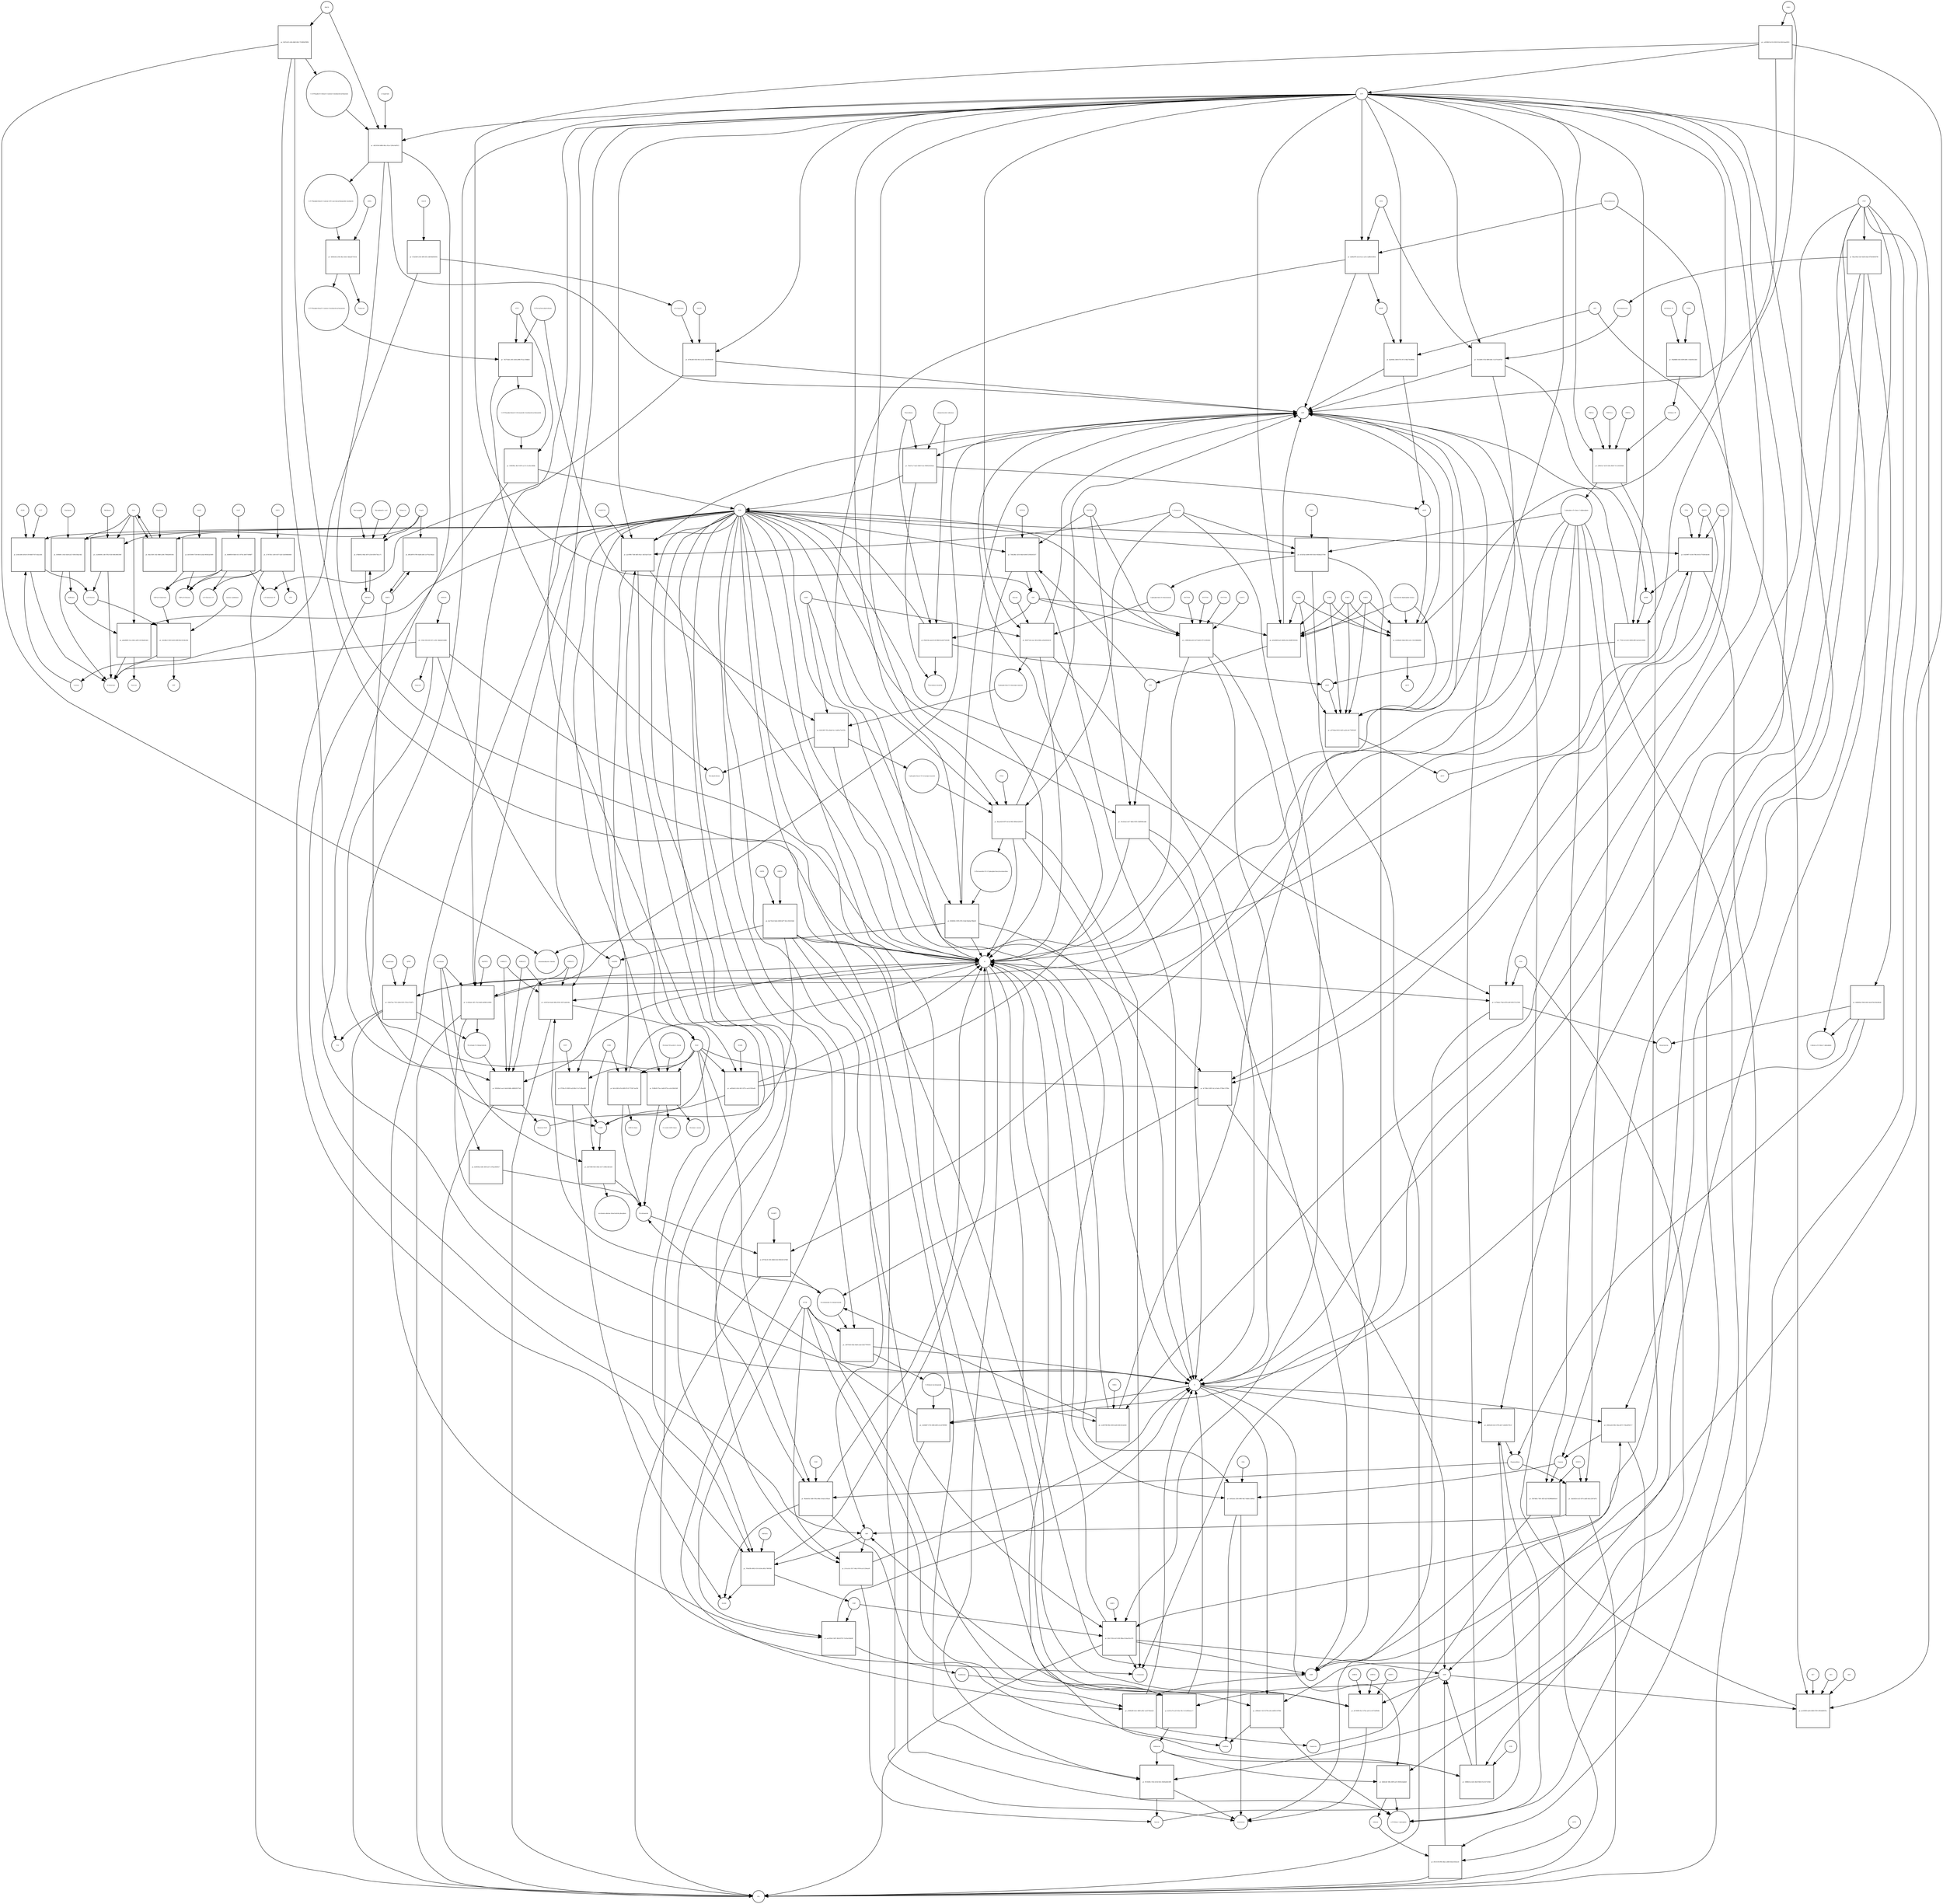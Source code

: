 strict digraph  {
"pr_f15ef269-2192-4ff6-835c-db934d560302" [annotation="", bipartite=1, cls=process, fontsize=4, label="pr_f15ef269-2192-4ff6-835c-db934d560302", shape=square];
"D-Galactose" [annotation="http_//identifiers.org/CHEBI_27667|http_//identifiers.org/pubchem.compound_439353|http_//identifiers.org/bigg.metabolite_gal_bD", bipartite=0, cls="simple chemical", fontsize=4, label="D-Galactose", shape=circle];
"⍺-D-Galactose" [annotation="http_//identifiers.org/CHEBI_28061|http_//identifiers.org/pubchem.compound_439357|http_//identifiers.org/bigg.metabolite_gal", bipartite=0, cls="simple chemical", fontsize=4, label="⍺-D-Galactose", shape=circle];
GALM [annotation="http_//identifiers.org/uniprot_Q96C23", bipartite=0, cls=macromolecule, fontsize=4, label=GALM, shape=circle];
"pr_4378c8d5-f5d3-49c3-ac3a-5a01ff04458f" [annotation="", bipartite=1, cls=process, fontsize=4, label="pr_4378c8d5-f5d3-49c3-ac3a-5a01ff04458f", shape=square];
"⍺-D-Galactose-1P" [annotation="http_//identifiers.org/CHEBI_17973|http_//identifiers.org/pubchem.compound_123912|http_//identifiers.org/bigg.metabolite_gal1p", bipartite=0, cls="simple chemical", fontsize=4, label="⍺-D-Galactose-1P", shape=circle];
GALK1 [annotation="http_//identifiers.org/uniprot_P51570", bipartite=0, cls=macromolecule, fontsize=4, label=GALK1, shape=circle];
ATP [annotation="http_//identifiers.org/CHEBI_15422|http_//identifiers.org/pubchem.compound_5957|http_//identifiers.org/bigg.metabolite_atp", bipartite=0, cls="simple chemical", fontsize=4, label=ATP, shape=circle];
ADP [annotation="http_//identifiers.org/CHEBI_16761|http_//identifiers.org/pubchem.compound_6022|http_//identifiers.org/bigg.metabolite_adp", bipartite=0, cls="simple chemical", fontsize=4, label=ADP, shape=circle];
"pr_6b08f059-fbb0-4115-874e-2b93710f8df7" [annotation="", bipartite=1, cls=process, fontsize=4, label="pr_6b08f059-fbb0-4115-874e-2b93710f8df7", shape=square];
"UDP-⍺-D-Galactose" [annotation="http_//identifiers.org/CHEBI_66914|http_//identifiers.org/pubchem.compound_18068|http_//identifiers.org/bigg.metabolite_udpgal", bipartite=0, cls="simple chemical", fontsize=4, label="UDP-⍺-D-Galactose", shape=circle];
GALT [annotation="http_//identifiers.org/uniprot_P07902", bipartite=0, cls=macromolecule, fontsize=4, label=GALT, shape=circle];
"UDP-⍺-D-Glucose" [annotation="http_//identifiers.org/CHEBI_46229|http_//identifiers.org/pubchem.compound_8629|http_//identifiers.org/bigg.metabolite_udpg", bipartite=0, cls="simple chemical", fontsize=4, label="UDP-⍺-D-Glucose", shape=circle];
"⍺-D-Glucose-1-P" [annotation="http_//identifiers.org/CHEBI_29042|http_//identifiers.org/pubchem.compound_439165|http_//identifiers.org/bigg.metabolite_g1p", bipartite=0, cls="simple chemical", fontsize=4, label="⍺-D-Glucose-1-P", shape=circle];
"pr_3c7b726c-cd30-4357-b22f-2fa9368efb68" [annotation="", bipartite=1, cls=process, fontsize=4, label="pr_3c7b726c-cd30-4357-b22f-2fa9368efb68", shape=square];
UGP2 [annotation="http_//identifiers.org/uniprot_Q16851", bipartite=0, cls=macromolecule, fontsize=4, label=UGP2, shape=circle];
PPi [annotation="http_//identifiers.org/CHEBI_18361|http_//identifiers.org/pubchem.compound_644102|http_//identifiers.org/bigg.metabolite_ppi", bipartite=0, cls="simple chemical", fontsize=4, label=PPi, shape=circle];
UTP [annotation="http_//identifiers.org/CHEBI_15713|http_//identifiers.org/pubchem.compound_6133|http_//identifiers.org/bigg.metabolite_utp", bipartite=0, cls="simple chemical", fontsize=4, label=UTP, shape=circle];
"pr_bd155008-7330-4616-a5da-993832af18f0" [annotation="", bipartite=1, cls=process, fontsize=4, label="pr_bd155008-7330-4616-a5da-993832af18f0", shape=square];
GALE [annotation="http_//identifiers.org/uniprot_Q14376", bipartite=0, cls=macromolecule, fontsize=4, label=GALE, shape=circle];
Lactose [annotation="http_//identifiers.org/CHEBI_17716|http_//identifiers.org/pubchem.compound_440995|http_//identifiers.org/bigg.metabolite_lcts", bipartite=0, cls="simple chemical", fontsize=4, label=Lactose, shape=circle];
"pr_2e4ecb40-a05d-4139-8ddf-7657cdaaca8e" [annotation="", bipartite=1, cls=process, fontsize=4, label="pr_2e4ecb40-a05d-4139-8ddf-7657cdaaca8e", shape=square];
GLB1 [annotation="http_//identifiers.org/uniprot_P16278", bipartite=0, cls=macromolecule, fontsize=4, label=GLB1, shape=circle];
LCT [annotation="http_//identifiers.org/uniprot_P09848", bipartite=0, cls=macromolecule, fontsize=4, label=LCT, shape=circle];
H2O [annotation="http_//identifiers.org/CHEBI_15377|http_//identifiers.org/pubchem.compound_962|http_//identifiers.org/bigg.metabolite_h2o", bipartite=0, cls="simple chemical", fontsize=4, label=H2O, shape=circle];
"⍺-D-Glucose" [annotation="http_//identifiers.org/CHEBI_28102|http_//identifiers.org/pubchem.compound_79025|http_//identifiers.org/bigg.metabolite_glc__D", bipartite=0, cls="simple chemical", fontsize=4, label="⍺-D-Glucose", shape=circle];
"pr_119ec104-625f-457c-a39c-3bde8e524d46" [annotation="", bipartite=1, cls=process, fontsize=4, label="pr_119ec104-625f-457c-a39c-3bde8e524d46", shape=square];
Galacitol [annotation="http_//identifiers.org/CHEBI_16813|http_//identifiers.org/pubchem.compound_11850|http_//identifiers.org/bigg.metabolite_galt", bipartite=0, cls="simple chemical", fontsize=4, label=Galacitol, shape=circle];
AKR1B1 [annotation="http_//identifiers.org/uniprot_P15121", bipartite=0, cls=macromolecule, fontsize=4, label=AKR1B1, shape=circle];
NADP [annotation="http_//identifiers.org/CHEBI_18009|http_//identifiers.org/pubchem.compound_5886|http_//identifiers.org/bigg.metabolite_nadp", bipartite=0, cls="simple chemical", fontsize=4, label=NADP, shape=circle];
NADPH [annotation="http_//identifiers.org/CHEBI_16474|http_//identifiers.org/pubchem.compound_5884|http_//identifiers.org/bigg.metabolite_nadph", bipartite=0, cls="simple chemical", fontsize=4, label=NADPH, shape=circle];
H [annotation="http_//identifiers.org/CHEBI_24636|http_//identifiers.org/pubchem.compound_1038|http_//identifiers.org/bigg.metabolite_h", bipartite=0, cls="simple chemical", fontsize=4, label=H, shape=circle];
Melibiose [annotation="http_//identifiers.org/CHEBI_28053|http_//identifiers.org/pubchem.compound_440658|http_//identifiers.org/bigg.metabolite_melib", bipartite=0, cls="simple chemical", fontsize=4, label=Melibiose, shape=circle];
"pr_eca69e98-ccb8-4782-9520-446c88433f4f" [annotation="", bipartite=1, cls=process, fontsize=4, label="pr_eca69e98-ccb8-4782-9520-446c88433f4f", shape=square];
GLA [annotation="http_//identifiers.org/uniprot_P06280", bipartite=0, cls=macromolecule, fontsize=4, label=GLA, shape=circle];
Raffinose [annotation="http_//identifiers.org/CHEBI_16634|http_//identifiers.org/pubchem.compound_439242|http_//identifiers.org/bigg.metabolite_raffin", bipartite=0, cls="simple chemical", fontsize=4, label=Raffinose, shape=circle];
"pr_aa8a4b96-15ca-42bc-ad93-25c94a8e3ab3" [annotation="", bipartite=1, cls=process, fontsize=4, label="pr_aa8a4b96-15ca-42bc-ad93-25c94a8e3ab3", shape=square];
Sucrose [annotation="http_//identifiers.org/CHEBI_17992|http_//identifiers.org/pubchem.compound_5988|http_//identifiers.org/bigg.metabolite_sucr", bipartite=0, cls="simple chemical", fontsize=4, label=Sucrose, shape=circle];
"pr_22e2bbc3-5819-4e45-b690-88c5553bc83d" [annotation="", bipartite=1, cls=process, fontsize=4, label="pr_22e2bbc3-5819-4e45-b690-88c5553bc83d", shape=square];
"lactose synthetase" [annotation="http_//identifiers.org/uniprot_P00709|http_//identifiers.org/uniprot_P15291", bipartite=0, cls=complex, fontsize=4, label="lactose synthetase", shape=circle];
UDP [annotation="http_//identifiers.org/CHEBI_17659|http_//identifiers.org/pubchem.compound_6031|http_//identifiers.org/bigg.metabolite_udp", bipartite=0, cls="simple chemical", fontsize=4, label=UDP, shape=circle];
Stachyose [annotation="http_//identifiers.org/CHEBI_17164|http_//identifiers.org/pubchem.compound_439531|http_//identifiers.org/bigg.metabolite_stys", bipartite=0, cls="simple chemical", fontsize=4, label=Stachyose, shape=circle];
"pr_fef0b60c-c0a4-42d4-aea7-830c03dac4d2" [annotation="", bipartite=1, cls=process, fontsize=4, label="pr_fef0b60c-c0a4-42d4-aea7-830c03dac4d2", shape=square];
NAD [annotation="http_//identifiers.org/CHEBI_15846|http_//identifiers.org/pubchem.compound_5892|http_//identifiers.org/bigg.metabolite_nad", bipartite=0, cls="simple chemical", fontsize=4, label=NAD, shape=circle];
"pr_aa95dcb2-43a3-4fc5-873c-eacfc501ba84" [annotation="", bipartite=1, cls=process, fontsize=4, label="pr_aa95dcb2-43a3-4fc5-873c-eacfc501ba84", shape=square];
NADK [annotation="http_//identifiers.org/uniprot_O95544", bipartite=0, cls=macromolecule, fontsize=4, label=NADK, shape=circle];
"pr_9752bc35-3895-4a28-86c5-3c7c2fba4f0f" [annotation="", bipartite=1, cls=process, fontsize=4, label="pr_9752bc35-3895-4a28-86c5-3c7c2fba4f0f", shape=square];
NADH [annotation="http_//identifiers.org/CHEBI_16908|http_//identifiers.org/pubchem.compound_439153|http_//identifiers.org/bigg.metabolite_nadh", bipartite=0, cls="simple chemical", fontsize=4, label=NADH, shape=circle];
NNT [annotation="http_//identifiers.org/uniprot_Q13423", bipartite=0, cls=macromolecule, fontsize=4, label=NNT, shape=circle];
"Deamino-NAD" [annotation="http_//identifiers.org/CHEBI_18304|http_//identifiers.org/pubchem.compound_135421870|http_//identifiers.org/bigg.metabolite_dnad", bipartite=0, cls="simple chemical", fontsize=4, label="Deamino-NAD", shape=circle];
"pr_aacff0f6-73d6-4bf5-85a1-3d255ab72245" [annotation="", bipartite=1, cls=process, fontsize=4, label="pr_aacff0f6-73d6-4bf5-85a1-3d255ab72245", shape=square];
NADSYN1 [annotation="urn_miriam_pubmed_12547821|http_//identifiers.org/uniprot_Q6IA69", bipartite=0, cls=macromolecule, fontsize=4, label=NADSYN1, shape=circle];
"L-Glutamine" [annotation="http_//identifiers.org/CHEBI_18050|http_//identifiers.org/pubchem.compound_5961|http_//identifiers.org/bigg.metabolite_gln__L", bipartite=0, cls="simple chemical", fontsize=4, label="L-Glutamine", shape=circle];
"L-Glutamate" [annotation="http_//identifiers.org/CHEBI_16015|http_//identifiers.org/pubchem.compound_33032|http_//identifiers.org/bigg.metabolite_glu__L", bipartite=0, cls="simple chemical", fontsize=4, label="L-Glutamate", shape=circle];
"Nicotinamide D-ribonucleotide" [annotation="http_//identifiers.org/CHEBI_16171|http_//identifiers.org/pubchem.compound_14180", bipartite=0, cls="simple chemical", fontsize=4, label="Nicotinamide D-ribonucleotide", shape=circle];
"pr_cb3913e9-6aa8-40be-8545-24511ab0c6bc" [annotation="", bipartite=1, cls=process, fontsize=4, label="pr_cb3913e9-6aa8-40be-8545-24511ab0c6bc", shape=square];
NMNAT2 [annotation="urn_miriam_pubmed_12359228|http_//identifiers.org/uniprot_Q9BZQ4", bipartite=0, cls=macromolecule, fontsize=4, label=NMNAT2, shape=circle];
NMNAT1 [annotation="urn_miriam_pubmed_12359228|http_//identifiers.org/uniprot_Q9HAN9", bipartite=0, cls=macromolecule, fontsize=4, label=NMNAT1, shape=circle];
NMNAT3 [annotation="urn_miriam_pubmed_17402747|http_//identifiers.org/uniprot_Q96T66", bipartite=0, cls=macromolecule, fontsize=4, label=NMNAT3, shape=circle];
"pr_4c7546c3-6833-4c2e-9a0a-2726bc13790e" [annotation="", bipartite=1, cls=process, fontsize=4, label="pr_4c7546c3-6833-4c2e-9a0a-2726bc13790e", shape=square];
ENPP1 [annotation="http_//identifiers.org/uniprot_P22413", bipartite=0, cls=macromolecule, fontsize=4, label=ENPP1, shape=circle];
ENPP3 [annotation="http_//identifiers.org/uniprot_O14638", bipartite=0, cls=macromolecule, fontsize=4, label=ENPP3, shape=circle];
AMP [annotation="http_//identifiers.org/CHEBI_16027|http_//identifiers.org/pubchem.compound_6083|http_//identifiers.org/bigg.metabolite_amp", bipartite=0, cls="simple chemical", fontsize=4, label=AMP, shape=circle];
"N-Ribosyl-nicotinamide" [annotation="http_//identifiers.org/CHEBI_15927|http_//identifiers.org/pubchem.compound_439924|http_//identifiers.org/bigg.metabolite_rnam", bipartite=0, cls="simple chemical", fontsize=4, label="N-Ribosyl-nicotinamide", shape=circle];
"pr_ce260788-f86e-4045-ba68-44fc03cbef3d" [annotation="", bipartite=1, cls=process, fontsize=4, label="pr_ce260788-f86e-4045-ba68-44fc03cbef3d", shape=square];
NRK1 [annotation="http_//identifiers.org/uniprot_Q9NWW6", bipartite=0, cls=macromolecule, fontsize=4, label=NRK1, shape=circle];
"pr_10874345-fd42-4bb4-a3ab-fa8277991f03" [annotation="", bipartite=1, cls=process, fontsize=4, label="pr_10874345-fd42-4bb4-a3ab-fa8277991f03", shape=square];
NT5E [annotation="urn_miriam_pubmed_2848759|http_//identifiers.org/uniprot_P21589", bipartite=0, cls=macromolecule, fontsize=4, label=NT5E, shape=circle];
Pi [annotation="http_//identifiers.org/CHEBI_18367|http_//identifiers.org/pubchem.compound_1061|http_//identifiers.org/bigg.metabolite_pi", bipartite=0, cls="simple chemical", fontsize=4, label=Pi, shape=circle];
Nicotinate [annotation="http_//identifiers.org/CHEBI_32544|http_//identifiers.org/pubchem.compound_937|http_//identifiers.org/bigg.metabolite_nicnt", bipartite=0, cls="simple chemical", fontsize=4, label=Nicotinate, shape=circle];
"pr_b247396f-f823-494e-b7a7-e968c44fcb26" [annotation="", bipartite=1, cls=process, fontsize=4, label="pr_b247396f-f823-494e-b7a7-e968c44fcb26", shape=square];
Nicotinamide [annotation="http_//identifiers.org/CHEBI_17154|http_//identifiers.org/pubchem.compound_936|http_//identifiers.org/bigg.metabolite_ncam", bipartite=0, cls="simple chemical", fontsize=4, label=Nicotinamide, shape=circle];
CD38 [annotation="urn_miriam_pubmed_16690024|http_//identifiers.org/uniprot_P28907", bipartite=0, cls=macromolecule, fontsize=4, label=CD38, shape=circle];
"nicotinate-adenine dinucleotide phosphate" [annotation="http_//identifiers.org/CHEBI_75967|http_//identifiers.org/pubchem.compound_71768143", bipartite=0, cls="simple chemical", fontsize=4, label="nicotinate-adenine dinucleotide phosphate", shape=circle];
"pr_8f736c20-33f2-46b6-b522-8043411b7660" [annotation="", bipartite=1, cls=process, fontsize=4, label="pr_8f736c20-33f2-46b6-b522-8043411b7660", shape=square];
NAMPT [annotation="http_//identifiers.org/uniprot_P43490", bipartite=0, cls=macromolecule, fontsize=4, label=NAMPT, shape=circle];
"5-phospho-⍺-D-ribose 1-diphosphate" [annotation="http_//identifiers.org/CHEBI_17111|http_//identifiers.org/pubchem.compound_7339|http_//identifiers.org/bigg.metabolite_prpp", bipartite=0, cls="simple chemical", fontsize=4, label="5-phospho-⍺-D-ribose 1-diphosphate", shape=circle];
"pr_cfe68d07-0745-4f86-bf69-e3ce47f6f969" [annotation="", bipartite=1, cls=process, fontsize=4, label="pr_cfe68d07-0745-4f86-bf69-e3ce47f6f969", shape=square];
PNP [annotation="http_//identifiers.org/uniprot_P00491", bipartite=0, cls=macromolecule, fontsize=4, label=PNP, shape=circle];
"⍺-D-Ribose 1-phosphate" [annotation="http_//identifiers.org/CHEBI_16300|http_//identifiers.org/pubchem.compound_439236|http_//identifiers.org/bigg.metabolite_r1p", bipartite=0, cls="simple chemical", fontsize=4, label="⍺-D-Ribose 1-phosphate", shape=circle];
"pr_f148fe95-7bce-4a80-875e-ec4e324b32d9" [annotation="", bipartite=1, cls=process, fontsize=4, label="pr_f148fe95-7bce-4a80-875e-ec4e324b32d9", shape=square];
SIRT5 [annotation="urn_miriam_pubmed_17694089|http_//identifiers.org/uniprot_Q9NXA8", bipartite=0, cls=macromolecule, fontsize=4, label=SIRT5, shape=circle];
"Histone N6-acetyl-L-lysine" [annotation="http_//identifiers.org/pubchem.substance_5094", bipartite=0, cls="simple chemical", fontsize=4, label="Histone N6-acetyl-L-lysine", shape=circle];
"O-Acetyl-ADP-ribose" [annotation="http_//identifiers.org/CHEBI_76279|http_//identifiers.org/pubchem.compound_72193709", bipartite=0, cls="simple chemical", fontsize=4, label="O-Acetyl-ADP-ribose", shape=circle];
"Histone-L-lysine" [annotation="http_//identifiers.org/CHEBI_5738|http_//identifiers.org/pubchem.substance_5447|http_//identifiers.org/pubchem.substance_223439948", bipartite=0, cls="simple chemical", fontsize=4, label="Histone-L-lysine", shape=circle];
"pr_bb1c628f-af1b-4609-87c9-7725fc7ae934" [annotation="", bipartite=1, cls=process, fontsize=4, label="pr_bb1c628f-af1b-4609-87c9-7725fc7ae934", shape=square];
"ADP-D-ribose" [annotation="http_//identifiers.org/CHEBI_16960|http_//identifiers.org/pubchem.compound_33576", bipartite=0, cls="simple chemical", fontsize=4, label="ADP-D-ribose", shape=circle];
"Nicotinate D-ribonucleotide" [annotation="http_//identifiers.org/CHEBI_15763|http_//identifiers.org/pubchem.compound_121992|http_//identifiers.org/bigg.metabolite_nicrnt", bipartite=0, cls="simple chemical", fontsize=4, label="Nicotinate D-ribonucleotide", shape=circle];
"pr_929d36a3-aec6-4e64-8d8a-4486420173e6" [annotation="", bipartite=1, cls=process, fontsize=4, label="pr_929d36a3-aec6-4e64-8d8a-4486420173e6", shape=square];
Quinolinate [annotation="http_//identifiers.org/CHEBI_16675|http_//identifiers.org/pubchem.compound_1066|http_//identifiers.org/bigg.metabolite_quln", bipartite=0, cls="simple chemical", fontsize=4, label=Quinolinate, shape=circle];
"pr_614b72ee-7d7a-429d-9335-37d1a7163f7e" [annotation="", bipartite=1, cls=process, fontsize=4, label="pr_614b72ee-7d7a-429d-9335-37d1a7163f7e", shape=square];
QPRT [annotation="http_//identifiers.org/uniprot_Q15274", bipartite=0, cls=macromolecule, fontsize=4, label=QPRT, shape=circle];
CO2 [annotation="http_//identifiers.org/CHEBI_16526|http_//identifiers.org/pubchem.compound_280|http_//identifiers.org/bigg.metabolite_co2", bipartite=0, cls="simple chemical", fontsize=4, label=CO2, shape=circle];
"pr_5c16b2af-cdf1-47a2-844f-de6981ec8968" [annotation="", bipartite=1, cls=process, fontsize=4, label="pr_5c16b2af-cdf1-47a2-844f-de6981ec8968", shape=square];
NAPRT1 [annotation="http_//identifiers.org/uniprot_Q6XQN6", bipartite=0, cls=macromolecule, fontsize=4, label=NAPRT1, shape=circle];
"pr_4e9839ea-b4fe-485f-ab7c-b76aa30829c7" [annotation="", bipartite=1, cls=process, fontsize=4, label="pr_4e9839ea-b4fe-485f-ab7c-b76aa30829c7", shape=square];
"⍺D-Ribose 1P" [annotation="http_//identifiers.org/CHEBI_16300|http_//identifiers.org/pubchem.compound_439236|http_//identifiers.org/bigg.metabolite_r1p", bipartite=0, cls="simple chemical", fontsize=4, label="⍺D-Ribose 1P", shape=circle];
"pr_95a68b65-fef4-4599-b981-118a030c24d1" [annotation="", bipartite=1, cls=process, fontsize=4, label="pr_95a68b65-fef4-4599-b981-118a030c24d1", shape=square];
"D-Ribose 5P" [annotation="http_//identifiers.org/CHEBI_78679|http_//identifiers.org/pubchem.compound_439167", bipartite=0, cls="simple chemical", fontsize=4, label="D-Ribose 5P", shape=circle];
PGM2 [annotation="http_//identifiers.org/uniprot_Q96G03", bipartite=0, cls=macromolecule, fontsize=4, label=PGM2, shape=circle];
"pr_236fe5a7-dc05-436a-8b50-7e11243024b8" [annotation="", bipartite=1, cls=process, fontsize=4, label="pr_236fe5a7-dc05-436a-8b50-7e11243024b8", shape=square];
PRPS1 [annotation="http_//identifiers.org/uniprot_P60891", bipartite=0, cls=macromolecule, fontsize=4, label=PRPS1, shape=circle];
PRPS2 [annotation="http_//identifiers.org/uniprot_P11908", bipartite=0, cls=macromolecule, fontsize=4, label=PRPS2, shape=circle];
PRPS1L1 [annotation="http_//identifiers.org/uniprot_P21108", bipartite=0, cls=macromolecule, fontsize=4, label=PRPS1L1, shape=circle];
"pr_b532f3ae-bd08-493f-92b3-962bba22730d" [annotation="", bipartite=1, cls=process, fontsize=4, label="pr_b532f3ae-bd08-493f-92b3-962bba22730d", shape=square];
"5-phospho-beta-D-ribosylamine" [annotation="http_//identifiers.org/CHEBI_37737|http_//identifiers.org/pubchem.compound_439905|http_//identifiers.org/bigg.metabolite_pram", bipartite=0, cls="simple chemical", fontsize=4, label="5-phospho-beta-D-ribosylamine", shape=circle];
PPAT [annotation="http_//identifiers.org/uniprot_Q06203", bipartite=0, cls=macromolecule, fontsize=4, label=PPAT, shape=circle];
"pr_f64977a8-ceac-463e-849a-a20a2643dc50" [annotation="", bipartite=1, cls=process, fontsize=4, label="pr_f64977a8-ceac-463e-849a-a20a2643dc50", shape=square];
"5-phospho-beta-D-ribosylglycinamide" [annotation="http_//identifiers.org/CHEBI_143788|http_//identifiers.org/pubchem.compound_129630972|http_//identifiers.org/bigg.metabolite_gar", bipartite=0, cls="simple chemical", fontsize=4, label="5-phospho-beta-D-ribosylglycinamide", shape=circle];
GART [annotation="http_//identifiers.org/uniprot_P22102", bipartite=0, cls=macromolecule, fontsize=4, label=GART, shape=circle];
Glycine [annotation="http_//identifiers.org/CHEBI_15428|http_//identifiers.org/pubchem.compound_750|http_//identifiers.org/bigg.metabolite_gly", bipartite=0, cls="simple chemical", fontsize=4, label=Glycine, shape=circle];
"pr_62d12867-f03a-4b4d-9cc5-dd45e75a355b" [annotation="", bipartite=1, cls=process, fontsize=4, label="pr_62d12867-f03a-4b4d-9cc5-dd45e75a355b", shape=square];
"5-phosphoribosyl-N-formylglycinamide" [annotation="http_//identifiers.org/pubchem.compound_129652037|http_//identifiers.org/bigg.metabolite_fgam", bipartite=0, cls="simple chemical", fontsize=4, label="5-phosphoribosyl-N-formylglycinamide", shape=circle];
"10-Formyltetrahydrofolate" [annotation="http_//identifiers.org/CHEBI_15637|http_//identifiers.org/pubchem.compound_135450591|http_//identifiers.org/bigg.metabolite_10fthf", bipartite=0, cls="simple chemical", fontsize=4, label="10-Formyltetrahydrofolate", shape=circle];
Tetrahydrofolate [annotation="http_//identifiers.org/CHEBI_67016|http_//identifiers.org/pubchem.compound_135444742|http_//identifiers.org/bigg.metabolite_thf", bipartite=0, cls="simple chemical", fontsize=4, label=Tetrahydrofolate, shape=circle];
"pr_46aae826-8976-4c9a-9663-868ee4266c97" [annotation="", bipartite=1, cls=process, fontsize=4, label="pr_46aae826-8976-4c9a-9663-868ee4266c97", shape=square];
"2-(Formamido)-N1-(5'-phosphoribosyl)acetamidine" [annotation="http_//identifiers.org/pubchem.compound_5462266|http_//identifiers.org/bigg.metabolite_fpram", bipartite=0, cls="simple chemical", fontsize=4, label="2-(Formamido)-N1-(5'-phosphoribosyl)acetamidine", shape=circle];
PFAS [annotation="http_//identifiers.org/uniprot_O15067", bipartite=0, cls=macromolecule, fontsize=4, label=PFAS, shape=circle];
"pr_0f26650c-067b-479c-8cbd-9da6ae78be48" [annotation="", bipartite=1, cls=process, fontsize=4, label="pr_0f26650c-067b-479c-8cbd-9da6ae78be48", shape=square];
"Aminoimidazole ribotide" [annotation="http_//identifiers.org/CHEBI_138560|http_//identifiers.org/pubchem.compound_161500|http_//identifiers.org/bigg.metabolite_airs", bipartite=0, cls="simple chemical", fontsize=4, label="Aminoimidazole ribotide", shape=circle];
"pr_0547e41f-cb2b-4b85-80cf-722983d76f96" [annotation="", bipartite=1, cls=process, fontsize=4, label="pr_0547e41f-cb2b-4b85-80cf-722983d76f96", shape=square];
"1-(5-Phospho-D-ribosyl)-5-amino-4-imidazolecarboxylate" [annotation="http_//identifiers.org/CHEBI_28413|http_//identifiers.org/pubchem.compound_165388|http_//identifiers.org/bigg.metabolite_5aizc", bipartite=0, cls="simple chemical", fontsize=4, label="1-(5-Phospho-D-ribosyl)-5-amino-4-imidazolecarboxylate", shape=circle];
PAICS [annotation="http_//identifiers.org/uniprot_P22234", bipartite=0, cls=macromolecule, fontsize=4, label=PAICS, shape=circle];
"pr_dd51810d-b8b6-48ca-81ae-5204c4eff415" [annotation="", bipartite=1, cls=process, fontsize=4, label="pr_dd51810d-b8b6-48ca-81ae-5204c4eff415", shape=square];
"1-(5'-Phosphoribosyl)-5-amino-4-(N-succinocarboxamide)-imidazole" [annotation="http_//identifiers.org/CHEBI_18319|http_//identifiers.org/pubchem.compound_160666", bipartite=0, cls="simple chemical", fontsize=4, label="1-(5'-Phosphoribosyl)-5-amino-4-(N-succinocarboxamide)-imidazole", shape=circle];
"L-Aspartate" [annotation="http_//identifiers.org/CHEBI_17053|http_//identifiers.org/pubchem.compound_5960|http_//identifiers.org/bigg.metabolite_asp__L", bipartite=0, cls="simple chemical", fontsize=4, label="L-Aspartate", shape=circle];
"pr_3d58cb42-239a-46a1-bb12-4dead173313e" [annotation="", bipartite=1, cls=process, fontsize=4, label="pr_3d58cb42-239a-46a1-bb12-4dead173313e", shape=square];
"1-(5'-Phosphoribosyl)-5-amino-4-imidazolecarboxamide" [annotation="http_//identifiers.org/CHEBI_18406|http_//identifiers.org/pubchem.compound_65110|http_//identifiers.org/bigg.metabolite_aicar", bipartite=0, cls="simple chemical", fontsize=4, label="1-(5'-Phosphoribosyl)-5-amino-4-imidazolecarboxamide", shape=circle];
ADSL [annotation="http_//identifiers.org/uniprot_P30566", bipartite=0, cls=macromolecule, fontsize=4, label=ADSL, shape=circle];
Fumarate [annotation="http_//identifiers.org/CHEBI_29806|http_//identifiers.org/pubchem.compound_5460307|http_//identifiers.org/bigg.metabolite_fum", bipartite=0, cls="simple chemical", fontsize=4, label=Fumarate, shape=circle];
"pr_742751bd-c305-4c0d-a898-871ac159db43" [annotation="", bipartite=1, cls=process, fontsize=4, label="pr_742751bd-c305-4c0d-a898-871ac159db43", shape=square];
"1-(5'-Phosphoribosyl)-5-formamido-4-imidazolecarboxamide" [annotation="http_//identifiers.org/CHEBI_18381|http_//identifiers.org/pubchem.compound_166760|http_//identifiers.org/bigg.metabolite_fprica", bipartite=0, cls="simple chemical", fontsize=4, label="1-(5'-Phosphoribosyl)-5-formamido-4-imidazolecarboxamide", shape=circle];
ATIC [annotation="http_//identifiers.org/uniprot_P31939", bipartite=0, cls=macromolecule, fontsize=4, label=ATIC, shape=circle];
"pr_164939bc-d6c9-407d-ac35-c5ce8ec84fdb" [annotation="", bipartite=1, cls=process, fontsize=4, label="pr_164939bc-d6c9-407d-ac35-c5ce8ec84fdb", shape=square];
IMP [annotation="http_//identifiers.org/CHEBI_17202|http_//identifiers.org/pubchem.compound_135398640|http_//identifiers.org/bigg.metabolite_imp", bipartite=0, cls="simple chemical", fontsize=4, label=IMP, shape=circle];
"pr_7f0a65fb-4082-4314-b1b6-a802c78695b8" [annotation="", bipartite=1, cls=process, fontsize=4, label="pr_7f0a65fb-4082-4314-b1b6-a802c78695b8", shape=square];
XMP [annotation="http_//identifiers.org/CHEBI_15652|http_//identifiers.org/pubchem.compound_73323|http_//identifiers.org/bigg.metabolite_xmp", bipartite=0, cls="simple chemical", fontsize=4, label=XMP, shape=circle];
IMPDH1 [annotation="http_//identifiers.org/uniprot_P20839", bipartite=0, cls=macromolecule, fontsize=4, label=IMPDH1, shape=circle];
IMPDH2 [annotation="http_//identifiers.org/uniprot_P12268", bipartite=0, cls=macromolecule, fontsize=4, label=IMPDH2, shape=circle];
"pr_062c7234-a3cf-4182-98ea-0c6aa18ca376" [annotation="", bipartite=1, cls=process, fontsize=4, label="pr_062c7234-a3cf-4182-98ea-0c6aa18ca376", shape=square];
GMP [annotation="http_//identifiers.org/CHEBI_17345|http_//identifiers.org/pubchem.compound_135398631|http_//identifiers.org/bigg.metabolite_gmp", bipartite=0, cls="simple chemical", fontsize=4, label=GMP, shape=circle];
GMPS [annotation="urn_miriam_pubmed_8089153|http_//identifiers.org/uniprot_P49915", bipartite=0, cls=macromolecule, fontsize=4, label=GMPS, shape=circle];
"pr_ca91862f-dc53-4530-b7e4-b5fc0eae0053" [annotation="", bipartite=1, cls=process, fontsize=4, label="pr_ca91862f-dc53-4530-b7e4-b5fc0eae0053", shape=square];
GDP [annotation="http_//identifiers.org/CHEBI_17552|http_//identifiers.org/pubchem.compound_135398619|http_//identifiers.org/bigg.metabolite_gdp", bipartite=0, cls="simple chemical", fontsize=4, label=GDP, shape=circle];
GUK1 [annotation="urn_miriam_pubmed_8663313|http_//identifiers.org/uniprot_Q16774", bipartite=0, cls=macromolecule, fontsize=4, label=GUK1, shape=circle];
"pr_a62e84f8-ba25-4b08-a63a-40d9f330245e" [annotation="", bipartite=1, cls=process, fontsize=4, label="pr_a62e84f8-ba25-4b08-a63a-40d9f330245e", shape=square];
GTP [annotation="http_//identifiers.org/CHEBI_15996|http_//identifiers.org/pubchem.compound_35398633|http_//identifiers.org/bigg.metabolite_gtp", bipartite=0, cls="simple chemical", fontsize=4, label=GTP, shape=circle];
NME3 [annotation="http_//identifiers.org/uniprot_Q13232", bipartite=0, cls=macromolecule, fontsize=4, label=NME3, shape=circle];
"Nucleoside diphosphate kinase" [annotation="http_//identifiers.org/uniprot_P15531|http_//identifiers.org/uniprot_P22392", bipartite=0, cls=complex, fontsize=4, label="Nucleoside diphosphate kinase", shape=circle];
NME5 [annotation="http_//identifiers.org/uniprot_P56597", bipartite=0, cls=macromolecule, fontsize=4, label=NME5, shape=circle];
NME6 [annotation="http_//identifiers.org/uniprot_O75414", bipartite=0, cls=macromolecule, fontsize=4, label=NME6, shape=circle];
NME7 [annotation="http_//identifiers.org/uniprot_Q9Y5B8", bipartite=0, cls=macromolecule, fontsize=4, label=NME7, shape=circle];
"pr_ff4e619a-eaed-4129-88d5-4e2d37520248" [annotation="", bipartite=1, cls=process, fontsize=4, label="pr_ff4e619a-eaed-4129-88d5-4e2d37520248", shape=square];
dGDP [annotation="http_//identifiers.org/CHEBI_28862|http_//identifiers.org/pubchem.compound_135398595|http_//identifiers.org/bigg.metabolite_dgdp", bipartite=0, cls="simple chemical", fontsize=4, label=dGDP, shape=circle];
"ribonucleoside reductase" [annotation="http_//identifiers.org/uniprot_P23921|http_//identifiers.org/uniprot_P31350|http_//identifiers.org/uniprot_Q7LG56", bipartite=0, cls=complex, fontsize=4, label="ribonucleoside reductase", shape=circle];
Thioredoxin [annotation="http_//identifiers.org/CHEBI_15033|http_//identifiers.org/pubchem.substance_223441017|http_//identifiers.org/pubchem.substance_3635", bipartite=0, cls="simple chemical", fontsize=4, label=Thioredoxin, shape=circle];
"Thioredoxin disulfide" [annotation="http_//identifiers.org/CHEBI_18191|http_//identifiers.org/pubchem.substance_11533266|http_//identifiers.org/pubchem.substance_3636", bipartite=0, cls="simple chemical", fontsize=4, label="Thioredoxin disulfide", shape=circle];
"pr_ed710bed-0612-4b35-aa2b-a9c776f9343f" [annotation="", bipartite=1, cls=process, fontsize=4, label="pr_ed710bed-0612-4b35-aa2b-a9c776f9343f", shape=square];
dGTP [annotation="http_//identifiers.org/CHEBI_16497|http_//identifiers.org/pubchem.compound_135398599|http_//identifiers.org/bigg.metabolite_dgtp", bipartite=0, cls="simple chemical", fontsize=4, label=dGTP, shape=circle];
dGMP [annotation="http_//identifiers.org/CHEBI_16192|http_//identifiers.org/pubchem.compound_135398597|http_//identifiers.org/bigg.metabolite_dgmp", bipartite=0, cls="simple chemical", fontsize=4, label=dGMP, shape=circle];
"pr_7703c1e3-d213-4694-bf9f-4e23e4159564" [annotation="", bipartite=1, cls=process, fontsize=4, label="pr_7703c1e3-d213-4694-bf9f-4e23e4159564", shape=square];
Deoxyguanosine [annotation="http_//identifiers.org/CHEBI_17172|http_//identifiers.org/pubchem.compound_135398592|http_//identifiers.org/bigg.metabolite_dgsn", bipartite=0, cls="simple chemical", fontsize=4, label=Deoxyguanosine, shape=circle];
"pr_7b152801-67af-4f90-b56c-5c337e5e87a0" [annotation="", bipartite=1, cls=process, fontsize=4, label="pr_7b152801-67af-4f90-b56c-5c337e5e87a0", shape=square];
DCK [annotation="http_//identifiers.org/uniprot_P27707", bipartite=0, cls=macromolecule, fontsize=4, label=DCK, shape=circle];
"pr_f8aa108a-53e9-4d36-b4a6-87b934046796" [annotation="", bipartite=1, cls=process, fontsize=4, label="pr_f8aa108a-53e9-4d36-b4a6-87b934046796", shape=square];
Guanine [annotation="http_//identifiers.org/CHEBI_16235|http_//identifiers.org/pubchem.compound_135398634|http_//identifiers.org/bigg.metabolite_gua", bipartite=0, cls="simple chemical", fontsize=4, label=Guanine, shape=circle];
"2-deoxy-⍺-D-ribose 1-phosphate" [annotation="http_//identifiers.org/CHEBI_28542|http_//identifiers.org/pubchem.compound_439287|http_//identifiers.org/bigg.metabolite_2dr1p", bipartite=0, cls="simple chemical", fontsize=4, label="2-deoxy-⍺-D-ribose 1-phosphate", shape=circle];
"pr_91d599f7-4136-479b-8145-d77d39c8a544" [annotation="", bipartite=1, cls=process, fontsize=4, label="pr_91d599f7-4136-479b-8145-d77d39c8a544", shape=square];
ITPA [annotation="http_//identifiers.org/uniprot_Q9BY32", bipartite=0, cls=macromolecule, fontsize=4, label=ITPA, shape=circle];
"pr_3567d83c-7b91-4f5f-b23f-82986b8436c8" [annotation="", bipartite=1, cls=process, fontsize=4, label="pr_3567d83c-7b91-4f5f-b23f-82986b8436c8", shape=square];
HPRT1 [annotation="http_//identifiers.org/uniprot_P00492", bipartite=0, cls=macromolecule, fontsize=4, label=HPRT1, shape=circle];
Guanosine [annotation="http_//identifiers.org/CHEBI_16750|http_//identifiers.org/pubchem.compound_135398635|http_//identifiers.org/bigg.metabolite_gsn", bipartite=0, cls="simple chemical", fontsize=4, label=Guanosine, shape=circle];
"pr_309cba3d-598c-46ea-b673-734a2df5b7c7" [annotation="", bipartite=1, cls=process, fontsize=4, label="pr_309cba3d-598c-46ea-b673-734a2df5b7c7", shape=square];
"pr_c049b380-43e1-4808-a802-1a3d716bed23" [annotation="", bipartite=1, cls=process, fontsize=4, label="pr_c049b380-43e1-4808-a802-1a3d716bed23", shape=square];
"pr_736e28bc-d255-44a0-b566-f23565e63257" [annotation="", bipartite=1, cls=process, fontsize=4, label="pr_736e28bc-d255-44a0-b566-f23565e63257", shape=square];
ENTPD2 [annotation="http_//identifiers.org/uniprot_Q9Y5L3", bipartite=0, cls=macromolecule, fontsize=4, label=ENTPD2, shape=circle];
NTPCR [annotation="http_//identifiers.org/uniprot_Q9BSD7", bipartite=0, cls=macromolecule, fontsize=4, label=NTPCR, shape=circle];
"pr_19cd1de2-ed17-4b62-9d7b-53bff404cbdb" [annotation="", bipartite=1, cls=process, fontsize=4, label="pr_19cd1de2-ed17-4b62-9d7b-53bff404cbdb", shape=square];
"pr_c309634d-a433-427f-be81-0f71519029e4" [annotation="", bipartite=1, cls=process, fontsize=4, label="pr_c309634d-a433-427f-be81-0f71519029e4", shape=square];
ENTPD4 [annotation="http_//identifiers.org/uniprot_Q9Y227", bipartite=0, cls=macromolecule, fontsize=4, label=ENTPD4, shape=circle];
ENTPD5 [annotation="http_//identifiers.org/uniprot_O75356", bipartite=0, cls=macromolecule, fontsize=4, label=ENTPD5, shape=circle];
ENTPD6 [annotation="http_//identifiers.org/uniprot_O75354", bipartite=0, cls=macromolecule, fontsize=4, label=ENTPD6, shape=circle];
CANT1 [annotation="http_//identifiers.org/uniprot_Q8WVQ1", bipartite=0, cls=macromolecule, fontsize=4, label=CANT1, shape=circle];
"pr_ba1741af-0eeb-4368-bd77-8e1c502253dd" [annotation="", bipartite=1, cls=process, fontsize=4, label="pr_ba1741af-0eeb-4368-bd77-8e1c502253dd", shape=square];
GMPR [annotation="http_//identifiers.org/uniprot_P36959", bipartite=0, cls=macromolecule, fontsize=4, label=GMPR, shape=circle];
GMPR2 [annotation="http_//identifiers.org/uniprot_Q9P2T1", bipartite=0, cls=macromolecule, fontsize=4, label=GMPR2, shape=circle];
Ammonium [annotation="http_//identifiers.org/CHEBI_28938|http_//identifiers.org/pubchem.compound_223|http_//identifiers.org/bigg.metabolite_nh4", bipartite=0, cls="simple chemical", fontsize=4, label=Ammonium, shape=circle];
"pr_0a7069f6-fbc3-47ba-aa02-2c5473d39b4b" [annotation="", bipartite=1, cls=process, fontsize=4, label="pr_0a7069f6-fbc3-47ba-aa02-2c5473d39b4b", shape=square];
AMDP2 [annotation="http_//identifiers.org/uniprot_Q01433", bipartite=0, cls=macromolecule, fontsize=4, label=AMDP2, shape=circle];
AMPD1 [annotation="http_//identifiers.org/uniprot_P23109", bipartite=0, cls=macromolecule, fontsize=4, label=AMPD1, shape=circle];
AMPD3 [annotation="http_//identifiers.org/uniprot_Q01432", bipartite=0, cls=macromolecule, fontsize=4, label=AMPD3, shape=circle];
"pr_aac020a3-1b67-4b3d-8733-7a23aa1b4eb8" [annotation="", bipartite=1, cls=process, fontsize=4, label="pr_aac020a3-1b67-4b3d-8733-7a23aa1b4eb8", shape=square];
Xanthosine [annotation="http_//identifiers.org/CHEBI_18107|http_//identifiers.org/pubchem.compound_64959|http_//identifiers.org/bigg.metabolite_xtsn", bipartite=0, cls="simple chemical", fontsize=4, label=Xanthosine, shape=circle];
"pr_c886ebe7-d15f-4790-a342-ebf06110786d" [annotation="", bipartite=1, cls=process, fontsize=4, label="pr_c886ebe7-d15f-4790-a342-ebf06110786d", shape=square];
Xanthine [annotation="http_//identifiers.org/CHEBI_15318|http_//identifiers.org/pubchem.compound_1188|http_//identifiers.org/bigg.metabolite_xan", bipartite=0, cls="simple chemical", fontsize=4, label=Xanthine, shape=circle];
"pr_fc3ca1a5-3517-44a3-9744-acfc129eaaf4" [annotation="", bipartite=1, cls=process, fontsize=4, label="pr_fc3ca1a5-3517-44a3-9744-acfc129eaaf4", shape=square];
Inosine [annotation="http_//identifiers.org/CHEBI_17596|http_//identifiers.org/pubchem.compound_35398641|http_//identifiers.org/bigg.metabolite_ins", bipartite=0, cls="simple chemical", fontsize=4, label=Inosine, shape=circle];
"pr_ddd5fa56-fa53-479f-ab27-e4e485279ccf" [annotation="", bipartite=1, cls=process, fontsize=4, label="pr_ddd5fa56-fa53-479f-ab27-e4e485279ccf", shape=square];
Hypoxanthine [annotation="http_//identifiers.org/CHEBI_17368|http_//identifiers.org/pubchem.compound_135398638|http_//identifiers.org/bigg.metabolite_hxan", bipartite=0, cls="simple chemical", fontsize=4, label=Hypoxanthine, shape=circle];
"pr_90a8e93e-5fd8-478a-b08a-414ae5c05b2d" [annotation="", bipartite=1, cls=process, fontsize=4, label="pr_90a8e93e-5fd8-478a-b08a-414ae5c05b2d", shape=square];
XDH [annotation="http_//identifiers.org/uniprot_P47989", bipartite=0, cls=macromolecule, fontsize=4, label=XDH, shape=circle];
"pr_fef43cbe-2593-496f-94a7-64dfe11d09a3" [annotation="", bipartite=1, cls=process, fontsize=4, label="pr_fef43cbe-2593-496f-94a7-64dfe11d09a3", shape=square];
GDA [annotation="http_//identifiers.org/uniprot_Q9Y2T3", bipartite=0, cls=macromolecule, fontsize=4, label=GDA, shape=circle];
"pr_3ab3fa3b-ee23-457e-abd5-8a3c3267a872" [annotation="", bipartite=1, cls=process, fontsize=4, label="pr_3ab3fa3b-ee23-457e-abd5-8a3c3267a872", shape=square];
Adenosine [annotation="http_//identifiers.org/CHEBI_16335|http_//identifiers.org/pubchem.compound_60961|http_//identifiers.org/bigg.metabolite_adn", bipartite=0, cls="simple chemical", fontsize=4, label=Adenosine, shape=circle];
"pr_87c8285c-555e-4c5b-9e5c-8420ad2b1499" [annotation="", bipartite=1, cls=process, fontsize=4, label="pr_87c8285c-555e-4c5b-9e5c-8420ad2b1499", shape=square];
ADA [annotation="http_//identifiers.org/uniprot_P00813", bipartite=0, cls=macromolecule, fontsize=4, label=ADA, shape=circle];
"pr_1868b53a-2e0e-46e9-9b26-f1e14175c9b3" [annotation="", bipartite=1, cls=process, fontsize=4, label="pr_1868b53a-2e0e-46e9-9b26-f1e14175c9b3", shape=square];
ADK [annotation="http_//identifiers.org/uniprot_P55263", bipartite=0, cls=macromolecule, fontsize=4, label=ADK, shape=circle];
"pr_42351a7d-caf3-41bc-86c1-411d043aecc7" [annotation="", bipartite=1, cls=process, fontsize=4, label="pr_42351a7d-caf3-41bc-86c1-411d043aecc7", shape=square];
"pr_b5db1aff-38fa-40f9-aef1-00454cbabde0" [annotation="", bipartite=1, cls=process, fontsize=4, label="pr_b5db1aff-38fa-40f9-aef1-00454cbabde0", shape=square];
Adenine [annotation="http_//identifiers.org/CHEBI_16708|http_//identifiers.org/pubchem.compound_190|http_//identifiers.org/bigg.metabolite_ade", bipartite=0, cls="simple chemical", fontsize=4, label=Adenine, shape=circle];
"pr_f0131193-ff9e-4bec-a666-63ee2163ece6" [annotation="", bipartite=1, cls=process, fontsize=4, label="pr_f0131193-ff9e-4bec-a666-63ee2163ece6", shape=square];
APRT [annotation="http_//identifiers.org/uniprot_P07741", bipartite=0, cls=macromolecule, fontsize=4, label=APRT, shape=circle];
"pr_de1690f0-da04-4868-8709-399344f067bc" [annotation="", bipartite=1, cls=process, fontsize=4, label="pr_de1690f0-da04-4868-8709-399344f067bc", shape=square];
AK5 [annotation="http_//identifiers.org/uniprot_Q9Y6K8", bipartite=0, cls=macromolecule, fontsize=4, label=AK5, shape=circle];
AK7 [annotation="http_//identifiers.org/uniprot_Q96M32", bipartite=0, cls=macromolecule, fontsize=4, label=AK7, shape=circle];
AK1 [annotation="http_//identifiers.org/uniprot_P00568", bipartite=0, cls=macromolecule, fontsize=4, label=AK1, shape=circle];
AK8 [annotation="http_//identifiers.org/uniprot_Q96MA6", bipartite=0, cls=macromolecule, fontsize=4, label=AK8, shape=circle];
"pr_6d4bf6ad-29db-440e-bed4-f9e434ed6edd" [annotation="", bipartite=1, cls=process, fontsize=4, label="pr_6d4bf6ad-29db-440e-bed4-f9e434ed6edd", shape=square];
Deoxyinosine [annotation="http_//identifiers.org/CHEBI_28997|http_//identifiers.org/pubchem.compound_135398593|http_//identifiers.org/bigg.metabolite_din", bipartite=0, cls="simple chemical", fontsize=4, label=Deoxyinosine, shape=circle];
Deoxyadenosine [annotation="http_//identifiers.org/CHEBI_17256|http_//identifiers.org/pubchem.compound_13730|http_//identifiers.org/bigg.metabolite_dadsn", bipartite=0, cls="simple chemical", fontsize=4, label=Deoxyadenosine, shape=circle];
"pr_fa7594a2-79a6-4878-b18f-985157a15566" [annotation="", bipartite=1, cls=process, fontsize=4, label="pr_fa7594a2-79a6-4878-b18f-985157a15566", shape=square];
"pr_de84e878-2c2b-4cce-a31e-2a8ffef1d65d" [annotation="", bipartite=1, cls=process, fontsize=4, label="pr_de84e878-2c2b-4cce-a31e-2a8ffef1d65d", shape=square];
dAMP [annotation="http_//identifiers.org/CHEBI_17713|http_//identifiers.org/pubchem.compound_12599|http_//identifiers.org/bigg.metabolite_damp", bipartite=0, cls="simple chemical", fontsize=4, label=dAMP, shape=circle];
"pr_baef64fa-2fd8-4716-917e-9b3274c8864a" [annotation="", bipartite=1, cls=process, fontsize=4, label="pr_baef64fa-2fd8-4716-917e-9b3274c8864a", shape=square];
dADP [annotation="http_//identifiers.org/CHEBI_16174|http_//identifiers.org/pubchem.compound_188966|http_//identifiers.org/bigg.metabolite_dadp", bipartite=0, cls="simple chemical", fontsize=4, label=dADP, shape=circle];
"pr_bc580a38-36ab-4f42-a32c-35233bb6dd9e" [annotation="", bipartite=1, cls=process, fontsize=4, label="pr_bc580a38-36ab-4f42-a32c-35233bb6dd9e", shape=square];
dATP [annotation="http_//identifiers.org/CHEBI_16284|http_//identifiers.org/pubchem.compound_15993|http_//identifiers.org/bigg.metabolite_datp", bipartite=0, cls="simple chemical", fontsize=4, label=dATP, shape=circle];
"pr_74eb7ac7-4ae5-4b40-9c2e-9409254392de" [annotation="", bipartite=1, cls=process, fontsize=4, label="pr_74eb7ac7-4ae5-4b40-9c2e-9409254392de", shape=square];
"pr_64ac550f-31d2-4fb8-a208-3740d209310b" [annotation="", bipartite=1, cls=process, fontsize=4, label="pr_64ac550f-31d2-4fb8-a208-3740d209310b", shape=square];
Nsp14 [annotation="urn_miriam_doi_10.1101%2F2020.03.22.002386|http_//identifiers.org/uniprot_P0C6X7", bipartite=0, cls=macromolecule, fontsize=4, label=Nsp14, shape=circle];
Migalastat [annotation="urn_miriam_pubmed_10866822|http_//identifiers.org/CHEBI_135923|http_//identifiers.org/pubchem.compound_176077", bipartite=0, cls="simple chemical", fontsize=4, label=Migalastat, shape=circle];
"pr_d852d976-0786-4a8b-a0d5-2c975a156aae" [annotation="", bipartite=1, cls=process, fontsize=4, label="pr_d852d976-0786-4a8b-a0d5-2c975a156aae", shape=square];
"pr_b7bbf412-0fda-4d7f-a320-65f917bcac7c" [annotation="", bipartite=1, cls=process, fontsize=4, label="pr_b7bbf412-0fda-4d7f-a320-65f917bcac7c", shape=square];
Merimepodib [annotation="urn_miriam_pubmed_10878288|http_//identifiers.org/pubchem.compound_53241", bipartite=0, cls="simple chemical", fontsize=4, label=Merimepodib, shape=circle];
"Mycophenolic acid" [annotation="urn_miriam_pubmed_5799033|http_//identifiers.org/CHEBI_168396|http_//identifiers.org/pubchem.compound_446541", bipartite=0, cls="simple chemical", fontsize=4, label="Mycophenolic acid", shape=circle];
Ribavirin [annotation="urn_miriam_pubmed_22555152|http_//identifiers.org/CHEBI_63580|http_//identifiers.org/pubchem.compound_37542", bipartite=0, cls="simple chemical", fontsize=4, label=Ribavirin, shape=circle];
"pr_f15ef269-2192-4ff6-835c-db934d560302" -> "D-Galactose"  [annotation="", interaction_type=production];
"pr_f15ef269-2192-4ff6-835c-db934d560302" -> "⍺-D-Galactose"  [annotation="", interaction_type=production];
"⍺-D-Galactose" -> "pr_4378c8d5-f5d3-49c3-ac3a-5a01ff04458f"  [annotation="", interaction_type=consumption];
GALM -> "pr_f15ef269-2192-4ff6-835c-db934d560302"  [annotation="urn_miriam_pubmed_9778377|urn_miriam_pubmed_15026423|urn_miriam_kegg.reaction_R10619", interaction_type=catalysis];
"pr_4378c8d5-f5d3-49c3-ac3a-5a01ff04458f" -> "⍺-D-Galactose-1P"  [annotation="", interaction_type=production];
"pr_4378c8d5-f5d3-49c3-ac3a-5a01ff04458f" -> ADP  [annotation="", interaction_type=production];
GALK1 -> "pr_4378c8d5-f5d3-49c3-ac3a-5a01ff04458f"  [annotation="urn_miriam_pubmed_14596685|urn_miriam_kegg.reaction_R01092", interaction_type=catalysis];
ATP -> "pr_4378c8d5-f5d3-49c3-ac3a-5a01ff04458f"  [annotation="", interaction_type=consumption];
ATP -> "pr_aa95dcb2-43a3-4fc5-873c-eacfc501ba84"  [annotation="", interaction_type=consumption];
ATP -> "pr_aacff0f6-73d6-4bf5-85a1-3d255ab72245"  [annotation="", interaction_type=consumption];
ATP -> "pr_cb3913e9-6aa8-40be-8545-24511ab0c6bc"  [annotation="", interaction_type=consumption];
ATP -> "pr_ce260788-f86e-4045-ba68-44fc03cbef3d"  [annotation="", interaction_type=consumption];
ATP -> "pr_929d36a3-aec6-4e64-8d8a-4486420173e6"  [annotation="", interaction_type=consumption];
ATP -> "pr_5c16b2af-cdf1-47a2-844f-de6981ec8968"  [annotation="", interaction_type=consumption];
ATP -> "pr_236fe5a7-dc05-436a-8b50-7e11243024b8"  [annotation="", interaction_type=consumption];
ATP -> "pr_f64977a8-ceac-463e-849a-a20a2643dc50"  [annotation="", interaction_type=consumption];
ATP -> "pr_46aae826-8976-4c9a-9663-868ee4266c97"  [annotation="", interaction_type=consumption];
ATP -> "pr_0f26650c-067b-479c-8cbd-9da6ae78be48"  [annotation="", interaction_type=consumption];
ATP -> "pr_dd51810d-b8b6-48ca-81ae-5204c4eff415"  [annotation="", interaction_type=consumption];
ATP -> "pr_062c7234-a3cf-4182-98ea-0c6aa18ca376"  [annotation="", interaction_type=consumption];
ATP -> "pr_a62e84f8-ba25-4b08-a63a-40d9f330245e"  [annotation="", interaction_type=consumption];
ATP -> "pr_ed710bed-0612-4b35-aa2b-a9c776f9343f"  [annotation="", interaction_type=consumption];
ATP -> "pr_7703c1e3-d213-4694-bf9f-4e23e4159564"  [annotation="", interaction_type=consumption];
ATP -> "pr_7b152801-67af-4f90-b56c-5c337e5e87a0"  [annotation="", interaction_type=consumption];
ATP -> "pr_1868b53a-2e0e-46e9-9b26-f1e14175c9b3"  [annotation="", interaction_type=consumption];
ATP -> "pr_de1690f0-da04-4868-8709-399344f067bc"  [annotation="", interaction_type=consumption];
ATP -> "pr_de84e878-2c2b-4cce-a31e-2a8ffef1d65d"  [annotation="", interaction_type=consumption];
ATP -> "pr_baef64fa-2fd8-4716-917e-9b3274c8864a"  [annotation="", interaction_type=consumption];
ATP -> "pr_bc580a38-36ab-4f42-a32c-35233bb6dd9e"  [annotation="", interaction_type=consumption];
ADP -> "pr_74eb7ac7-4ae5-4b40-9c2e-9409254392de"  [annotation="", interaction_type=consumption];
"pr_6b08f059-fbb0-4115-874e-2b93710f8df7" -> "⍺-D-Galactose-1P"  [annotation="", interaction_type=production];
"pr_6b08f059-fbb0-4115-874e-2b93710f8df7" -> "UDP-⍺-D-Galactose"  [annotation="", interaction_type=production];
"pr_6b08f059-fbb0-4115-874e-2b93710f8df7" -> "UDP-⍺-D-Glucose"  [annotation="", interaction_type=production];
"pr_6b08f059-fbb0-4115-874e-2b93710f8df7" -> "⍺-D-Glucose-1-P"  [annotation="", interaction_type=production];
"UDP-⍺-D-Galactose" -> "pr_22e2bbc3-5819-4e45-b690-88c5553bc83d"  [annotation="", interaction_type=consumption];
GALT -> "pr_6b08f059-fbb0-4115-874e-2b93710f8df7"  [annotation="urn_miriam_kegg.reaction_R00955|urn_miriam_pubmed_13260264", interaction_type=catalysis];
"pr_3c7b726c-cd30-4357-b22f-2fa9368efb68" -> "UDP-⍺-D-Glucose"  [annotation="", interaction_type=production];
"pr_3c7b726c-cd30-4357-b22f-2fa9368efb68" -> "⍺-D-Glucose-1-P"  [annotation="", interaction_type=production];
"pr_3c7b726c-cd30-4357-b22f-2fa9368efb68" -> PPi  [annotation="", interaction_type=production];
"pr_3c7b726c-cd30-4357-b22f-2fa9368efb68" -> UTP  [annotation="", interaction_type=production];
UGP2 -> "pr_3c7b726c-cd30-4357-b22f-2fa9368efb68"  [annotation="urn_miriam_kegg.reaction_R00289|urn_miriam_pubmed_30816613", interaction_type=catalysis];
"pr_bd155008-7330-4616-a5da-993832af18f0" -> "UDP-⍺-D-Glucose"  [annotation="", interaction_type=production];
"pr_bd155008-7330-4616-a5da-993832af18f0" -> "UDP-⍺-D-Galactose"  [annotation="", interaction_type=production];
GALE -> "pr_bd155008-7330-4616-a5da-993832af18f0"  [annotation="urn_miriam_kegg.reaction_R00291|urn_miriam_pubmed_31827638", interaction_type=catalysis];
Lactose -> "pr_2e4ecb40-a05d-4139-8ddf-7657cdaaca8e"  [annotation="", interaction_type=consumption];
"pr_2e4ecb40-a05d-4139-8ddf-7657cdaaca8e" -> "D-Galactose"  [annotation="", interaction_type=production];
"pr_2e4ecb40-a05d-4139-8ddf-7657cdaaca8e" -> "⍺-D-Glucose"  [annotation="", interaction_type=production];
GLB1 -> "pr_2e4ecb40-a05d-4139-8ddf-7657cdaaca8e"  [annotation="urn_miriam_kegg.reaction_R01100|urn_miriam_kegg.reaction_R06114|urn_miriam_ec-code_3.2.1.108|urn_miriam_pubmed_5822067", interaction_type=catalysis];
LCT -> "pr_2e4ecb40-a05d-4139-8ddf-7657cdaaca8e"  [annotation="urn_miriam_kegg.reaction_R01100|urn_miriam_kegg.reaction_R06114|urn_miriam_ec-code_3.2.1.108|urn_miriam_pubmed_5822067", interaction_type=catalysis];
H2O -> "pr_2e4ecb40-a05d-4139-8ddf-7657cdaaca8e"  [annotation="", interaction_type=consumption];
H2O -> "pr_eca69e98-ccb8-4782-9520-446c88433f4f"  [annotation="", interaction_type=consumption];
H2O -> "pr_aa8a4b96-15ca-42bc-ad93-25c94a8e3ab3"  [annotation="", interaction_type=consumption];
H2O -> "pr_fef0b60c-c0a4-42d4-aea7-830c03dac4d2"  [annotation="", interaction_type=consumption];
H2O -> "pr_aacff0f6-73d6-4bf5-85a1-3d255ab72245"  [annotation="", interaction_type=consumption];
H2O -> "pr_4c7546c3-6833-4c2e-9a0a-2726bc13790e"  [annotation="", interaction_type=consumption];
H2O -> "pr_10874345-fd42-4bb4-a3ab-fa8277991f03"  [annotation="", interaction_type=consumption];
H2O -> "pr_f148fe95-7bce-4a80-875e-ec4e324b32d9"  [annotation="", interaction_type=consumption];
H2O -> "pr_bb1c628f-af1b-4609-87c9-7725fc7ae934"  [annotation="", interaction_type=consumption];
H2O -> "pr_5c16b2af-cdf1-47a2-844f-de6981ec8968"  [annotation="", interaction_type=consumption];
H2O -> "pr_b532f3ae-bd08-493f-92b3-962bba22730d"  [annotation="", interaction_type=consumption];
H2O -> "pr_46aae826-8976-4c9a-9663-868ee4266c97"  [annotation="", interaction_type=consumption];
H2O -> "pr_7f0a65fb-4082-4314-b1b6-a802c78695b8"  [annotation="", interaction_type=consumption];
H2O -> "pr_062c7234-a3cf-4182-98ea-0c6aa18ca376"  [annotation="", interaction_type=consumption];
H2O -> "pr_91d599f7-4136-479b-8145-d77d39c8a544"  [annotation="", interaction_type=consumption];
H2O -> "pr_c049b380-43e1-4808-a802-1a3d716bed23"  [annotation="", interaction_type=consumption];
H2O -> "pr_736e28bc-d255-44a0-b566-f23565e63257"  [annotation="", interaction_type=consumption];
H2O -> "pr_19cd1de2-ed17-4b62-9d7b-53bff404cbdb"  [annotation="", interaction_type=consumption];
H2O -> "pr_c309634d-a433-427f-be81-0f71519029e4"  [annotation="", interaction_type=consumption];
H2O -> "pr_0a7069f6-fbc3-47ba-aa02-2c5473d39b4b"  [annotation="", interaction_type=consumption];
H2O -> "pr_aac020a3-1b67-4b3d-8733-7a23aa1b4eb8"  [annotation="", interaction_type=consumption];
H2O -> "pr_fc3ca1a5-3517-44a3-9744-acfc129eaaf4"  [annotation="", interaction_type=consumption];
H2O -> "pr_90a8e93e-5fd8-478a-b08a-414ae5c05b2d"  [annotation="", interaction_type=consumption];
H2O -> "pr_fef43cbe-2593-496f-94a7-64dfe11d09a3"  [annotation="", interaction_type=consumption];
H2O -> "pr_87c8285c-555e-4c5b-9e5c-8420ad2b1499"  [annotation="", interaction_type=consumption];
H2O -> "pr_42351a7d-caf3-41bc-86c1-411d043aecc7"  [annotation="", interaction_type=consumption];
H2O -> "pr_fa7594a2-79a6-4878-b18f-985157a15566"  [annotation="", interaction_type=consumption];
"⍺-D-Glucose" -> "pr_22e2bbc3-5819-4e45-b690-88c5553bc83d"  [annotation="", interaction_type=consumption];
"pr_119ec104-625f-457c-a39c-3bde8e524d46" -> Galacitol  [annotation="", interaction_type=production];
"pr_119ec104-625f-457c-a39c-3bde8e524d46" -> "D-Galactose"  [annotation="", interaction_type=production];
"pr_119ec104-625f-457c-a39c-3bde8e524d46" -> NADP  [annotation="", interaction_type=production];
"pr_119ec104-625f-457c-a39c-3bde8e524d46" -> NADPH  [annotation="", interaction_type=production];
"pr_119ec104-625f-457c-a39c-3bde8e524d46" -> H  [annotation="", interaction_type=production];
AKR1B1 -> "pr_119ec104-625f-457c-a39c-3bde8e524d46"  [annotation="urn_miriam_kegg.reaction_R01095|urn_miriam_pubmed_30201105", interaction_type=catalysis];
NADP -> "pr_b247396f-f823-494e-b7a7-e968c44fcb26"  [annotation="", interaction_type=consumption];
NADPH -> "pr_9752bc35-3895-4a28-86c5-3c7c2fba4f0f"  [annotation="", interaction_type=consumption];
H -> "pr_cb3913e9-6aa8-40be-8545-24511ab0c6bc"  [annotation="", interaction_type=consumption];
H -> "pr_929d36a3-aec6-4e64-8d8a-4486420173e6"  [annotation="", interaction_type=consumption];
H -> "pr_614b72ee-7d7a-429d-9335-37d1a7163f7e"  [annotation="", interaction_type=consumption];
H -> "pr_0a7069f6-fbc3-47ba-aa02-2c5473d39b4b"  [annotation="", interaction_type=consumption];
H -> "pr_fef43cbe-2593-496f-94a7-64dfe11d09a3"  [annotation="", interaction_type=consumption];
H -> "pr_87c8285c-555e-4c5b-9e5c-8420ad2b1499"  [annotation="", interaction_type=consumption];
H -> "pr_fa7594a2-79a6-4878-b18f-985157a15566"  [annotation="", interaction_type=consumption];
Melibiose -> "pr_eca69e98-ccb8-4782-9520-446c88433f4f"  [annotation="", interaction_type=consumption];
"pr_eca69e98-ccb8-4782-9520-446c88433f4f" -> "⍺-D-Glucose"  [annotation="", interaction_type=production];
"pr_eca69e98-ccb8-4782-9520-446c88433f4f" -> "D-Galactose"  [annotation="", interaction_type=production];
GLA -> "pr_eca69e98-ccb8-4782-9520-446c88433f4f"  [annotation="urn_miriam_kegg.reaction_R01101|urn_miriam_pubmed_16661511|urn_miriam_pubmed_976079", interaction_type=catalysis];
GLA -> "pr_aa8a4b96-15ca-42bc-ad93-25c94a8e3ab3"  [annotation="urn_miriam_kegg.reaction_R01103|urn_miriam_pubmed_976079", interaction_type=catalysis];
GLA -> "pr_fef0b60c-c0a4-42d4-aea7-830c03dac4d2"  [annotation="urn_miriam_kegg.reaction_R03634|urn_miriam_pubmed_976079", interaction_type=catalysis];
GLA -> "pr_64ac550f-31d2-4fb8-a208-3740d209310b"  [annotation="", interaction_type=consumption];
Raffinose -> "pr_aa8a4b96-15ca-42bc-ad93-25c94a8e3ab3"  [annotation="", interaction_type=consumption];
"pr_aa8a4b96-15ca-42bc-ad93-25c94a8e3ab3" -> "D-Galactose"  [annotation="", interaction_type=production];
"pr_aa8a4b96-15ca-42bc-ad93-25c94a8e3ab3" -> Sucrose  [annotation="", interaction_type=production];
"pr_22e2bbc3-5819-4e45-b690-88c5553bc83d" -> Lactose  [annotation="", interaction_type=production];
"pr_22e2bbc3-5819-4e45-b690-88c5553bc83d" -> UDP  [annotation="", interaction_type=production];
"lactose synthetase" -> "pr_22e2bbc3-5819-4e45-b690-88c5553bc83d"  [annotation=urn_miriam_pubmed_11947697, interaction_type=catalysis];
Stachyose -> "pr_fef0b60c-c0a4-42d4-aea7-830c03dac4d2"  [annotation="", interaction_type=consumption];
"pr_fef0b60c-c0a4-42d4-aea7-830c03dac4d2" -> Raffinose  [annotation="", interaction_type=production];
"pr_fef0b60c-c0a4-42d4-aea7-830c03dac4d2" -> "D-Galactose"  [annotation="", interaction_type=production];
NAD -> "pr_aa95dcb2-43a3-4fc5-873c-eacfc501ba84"  [annotation="", interaction_type=consumption];
NAD -> "pr_9752bc35-3895-4a28-86c5-3c7c2fba4f0f"  [annotation="", interaction_type=consumption];
NAD -> "pr_4c7546c3-6833-4c2e-9a0a-2726bc13790e"  [annotation="", interaction_type=consumption];
NAD -> "pr_f148fe95-7bce-4a80-875e-ec4e324b32d9"  [annotation="", interaction_type=consumption];
NAD -> "pr_bb1c628f-af1b-4609-87c9-7725fc7ae934"  [annotation="", interaction_type=consumption];
NAD -> "pr_7f0a65fb-4082-4314-b1b6-a802c78695b8"  [annotation="", interaction_type=consumption];
NAD -> "pr_90a8e93e-5fd8-478a-b08a-414ae5c05b2d"  [annotation="", interaction_type=consumption];
"pr_aa95dcb2-43a3-4fc5-873c-eacfc501ba84" -> NADP  [annotation="", interaction_type=production];
"pr_aa95dcb2-43a3-4fc5-873c-eacfc501ba84" -> ADP  [annotation="", interaction_type=production];
"pr_aa95dcb2-43a3-4fc5-873c-eacfc501ba84" -> H  [annotation="", interaction_type=production];
NADK -> "pr_aa95dcb2-43a3-4fc5-873c-eacfc501ba84"  [annotation="urn_miriam_pubmed_11594753|urn_miriam_kegg.reaction_R00104", interaction_type=catalysis];
"pr_9752bc35-3895-4a28-86c5-3c7c2fba4f0f" -> NADH  [annotation="", interaction_type=production];
"pr_9752bc35-3895-4a28-86c5-3c7c2fba4f0f" -> NADP  [annotation="", interaction_type=production];
NNT -> "pr_9752bc35-3895-4a28-86c5-3c7c2fba4f0f"  [annotation="urn_miriam_kegg.reaction_R00112", interaction_type=catalysis];
"Deamino-NAD" -> "pr_aacff0f6-73d6-4bf5-85a1-3d255ab72245"  [annotation="", interaction_type=consumption];
"pr_aacff0f6-73d6-4bf5-85a1-3d255ab72245" -> NAD  [annotation="", interaction_type=production];
"pr_aacff0f6-73d6-4bf5-85a1-3d255ab72245" -> ADP  [annotation="", interaction_type=production];
"pr_aacff0f6-73d6-4bf5-85a1-3d255ab72245" -> H  [annotation="", interaction_type=production];
"pr_aacff0f6-73d6-4bf5-85a1-3d255ab72245" -> "L-Glutamate"  [annotation="", interaction_type=production];
NADSYN1 -> "pr_aacff0f6-73d6-4bf5-85a1-3d255ab72245"  [annotation="urn_miriam_kegg.reaction_R00257|urn_miriam_pubmed_13717627", interaction_type=catalysis];
"L-Glutamine" -> "pr_aacff0f6-73d6-4bf5-85a1-3d255ab72245"  [annotation="", interaction_type=consumption];
"L-Glutamine" -> "pr_b532f3ae-bd08-493f-92b3-962bba22730d"  [annotation="", interaction_type=consumption];
"L-Glutamine" -> "pr_46aae826-8976-4c9a-9663-868ee4266c97"  [annotation="", interaction_type=consumption];
"L-Glutamine" -> "pr_062c7234-a3cf-4182-98ea-0c6aa18ca376"  [annotation="", interaction_type=consumption];
"Nicotinamide D-ribonucleotide" -> "pr_cb3913e9-6aa8-40be-8545-24511ab0c6bc"  [annotation="", interaction_type=consumption];
"Nicotinamide D-ribonucleotide" -> "pr_10874345-fd42-4bb4-a3ab-fa8277991f03"  [annotation="", interaction_type=consumption];
"pr_cb3913e9-6aa8-40be-8545-24511ab0c6bc" -> NAD  [annotation="", interaction_type=production];
"pr_cb3913e9-6aa8-40be-8545-24511ab0c6bc" -> PPi  [annotation="", interaction_type=production];
NMNAT2 -> "pr_cb3913e9-6aa8-40be-8545-24511ab0c6bc"  [annotation="urn_miriam_kegg.reaction_R00137|urn_miriam_pubmed_13684981", interaction_type=catalysis];
NMNAT2 -> "pr_929d36a3-aec6-4e64-8d8a-4486420173e6"  [annotation="urn_miriam_pubmed_13717628|urn_miriam_kegg.reaction_R03005", interaction_type=catalysis];
NMNAT1 -> "pr_cb3913e9-6aa8-40be-8545-24511ab0c6bc"  [annotation="urn_miriam_kegg.reaction_R00137|urn_miriam_pubmed_13684981", interaction_type=catalysis];
NMNAT1 -> "pr_929d36a3-aec6-4e64-8d8a-4486420173e6"  [annotation="urn_miriam_pubmed_13717628|urn_miriam_kegg.reaction_R03005", interaction_type=catalysis];
NMNAT3 -> "pr_cb3913e9-6aa8-40be-8545-24511ab0c6bc"  [annotation="urn_miriam_kegg.reaction_R00137|urn_miriam_pubmed_13684981", interaction_type=catalysis];
NMNAT3 -> "pr_929d36a3-aec6-4e64-8d8a-4486420173e6"  [annotation="urn_miriam_pubmed_13717628|urn_miriam_kegg.reaction_R03005", interaction_type=catalysis];
"pr_4c7546c3-6833-4c2e-9a0a-2726bc13790e" -> "Nicotinamide D-ribonucleotide"  [annotation="", interaction_type=production];
"pr_4c7546c3-6833-4c2e-9a0a-2726bc13790e" -> AMP  [annotation="", interaction_type=production];
ENPP1 -> "pr_4c7546c3-6833-4c2e-9a0a-2726bc13790e"  [annotation="urn_miriam_kegg.reaction_R00103|urn_miriam_pubmed_13428775", interaction_type=catalysis];
ENPP1 -> "pr_91d599f7-4136-479b-8145-d77d39c8a544"  [annotation="urn_miriam_kegg.reaction_R01855|urn_miriam_pubmed_4310599", interaction_type=catalysis];
ENPP3 -> "pr_4c7546c3-6833-4c2e-9a0a-2726bc13790e"  [annotation="urn_miriam_kegg.reaction_R00103|urn_miriam_pubmed_13428775", interaction_type=catalysis];
ENPP3 -> "pr_91d599f7-4136-479b-8145-d77d39c8a544"  [annotation="urn_miriam_kegg.reaction_R01855|urn_miriam_pubmed_4310599", interaction_type=catalysis];
AMP -> "pr_0a7069f6-fbc3-47ba-aa02-2c5473d39b4b"  [annotation="", interaction_type=consumption];
AMP -> "pr_42351a7d-caf3-41bc-86c1-411d043aecc7"  [annotation="", interaction_type=consumption];
AMP -> "pr_de1690f0-da04-4868-8709-399344f067bc"  [annotation="", interaction_type=consumption];
"N-Ribosyl-nicotinamide" -> "pr_ce260788-f86e-4045-ba68-44fc03cbef3d"  [annotation="", interaction_type=consumption];
"N-Ribosyl-nicotinamide" -> "pr_cfe68d07-0745-4f86-bf69-e3ce47f6f969"  [annotation="", interaction_type=consumption];
"pr_ce260788-f86e-4045-ba68-44fc03cbef3d" -> "Nicotinamide D-ribonucleotide"  [annotation="", interaction_type=production];
"pr_ce260788-f86e-4045-ba68-44fc03cbef3d" -> ADP  [annotation="", interaction_type=production];
"pr_ce260788-f86e-4045-ba68-44fc03cbef3d" -> H  [annotation="", interaction_type=production];
NRK1 -> "pr_ce260788-f86e-4045-ba68-44fc03cbef3d"  [annotation="urn_miriam_kegg.reaction_R02324|urn_miriam_pubmed_14907738", interaction_type=catalysis];
"pr_10874345-fd42-4bb4-a3ab-fa8277991f03" -> "N-Ribosyl-nicotinamide"  [annotation="", interaction_type=production];
"pr_10874345-fd42-4bb4-a3ab-fa8277991f03" -> Pi  [annotation="", interaction_type=production];
NT5E -> "pr_10874345-fd42-4bb4-a3ab-fa8277991f03"  [annotation="urn_miriam_kegg.reaction_R02323|urn_miriam_pubmed_16746659", interaction_type=catalysis];
NT5E -> "pr_c049b380-43e1-4808-a802-1a3d716bed23"  [annotation="urn_miriam_kegg.reaction_R01227|urn_miriam_pubmed_16746659", interaction_type=catalysis];
NT5E -> "pr_aac020a3-1b67-4b3d-8733-7a23aa1b4eb8"  [annotation="urn_miriam_kegg.reaction_R02719|urn_miriam_pubmed_16746659", interaction_type=catalysis];
NT5E -> "pr_fc3ca1a5-3517-44a3-9744-acfc129eaaf4"  [annotation="urn_miriam_pubmed_14444527|urn_miriam_kegg.reaction_R01126", interaction_type=catalysis];
NT5E -> "pr_42351a7d-caf3-41bc-86c1-411d043aecc7"  [annotation="urn_miriam_pubmed_16746659|urn_miriam_kegg.reaction_R00183", interaction_type=catalysis];
Pi -> "pr_cfe68d07-0745-4f86-bf69-e3ce47f6f969"  [annotation="", interaction_type=consumption];
Pi -> "pr_309cba3d-598c-46ea-b673-734a2df5b7c7"  [annotation="", interaction_type=consumption];
Pi -> "pr_c886ebe7-d15f-4790-a342-ebf06110786d"  [annotation="", interaction_type=consumption];
Pi -> "pr_ddd5fa56-fa53-479f-ab27-e4e485279ccf"  [annotation="", interaction_type=consumption];
Pi -> "pr_b5db1aff-38fa-40f9-aef1-00454cbabde0"  [annotation="", interaction_type=consumption];
Nicotinate -> "pr_b247396f-f823-494e-b7a7-e968c44fcb26"  [annotation="", interaction_type=consumption];
Nicotinate -> "pr_5c16b2af-cdf1-47a2-844f-de6981ec8968"  [annotation="", interaction_type=consumption];
Nicotinate -> "pr_4e9839ea-b4fe-485f-ab7c-b76aa30829c7"  [annotation="", interaction_type=consumption];
"pr_b247396f-f823-494e-b7a7-e968c44fcb26" -> Nicotinamide  [annotation="", interaction_type=production];
"pr_b247396f-f823-494e-b7a7-e968c44fcb26" -> "nicotinate-adenine dinucleotide phosphate"  [annotation="", interaction_type=production];
Nicotinamide -> "pr_8f736c20-33f2-46b6-b522-8043411b7660"  [annotation="", interaction_type=consumption];
CD38 -> "pr_b247396f-f823-494e-b7a7-e968c44fcb26"  [annotation="urn_miriam_pubmed_11829748|urn_miriam_kegg.reaction_R00119", interaction_type=catalysis];
CD38 -> "pr_bb1c628f-af1b-4609-87c9-7725fc7ae934"  [annotation="urn_miriam_pubmed_11866528|urn_miriam_kegg.reaction_R00102", interaction_type=catalysis];
"pr_8f736c20-33f2-46b6-b522-8043411b7660" -> "Nicotinamide D-ribonucleotide"  [annotation="", interaction_type=production];
"pr_8f736c20-33f2-46b6-b522-8043411b7660" -> PPi  [annotation="", interaction_type=production];
NAMPT -> "pr_8f736c20-33f2-46b6-b522-8043411b7660"  [annotation=urn_miriam_pubmed_13416279, interaction_type=catalysis];
"5-phospho-⍺-D-ribose 1-diphosphate" -> "pr_8f736c20-33f2-46b6-b522-8043411b7660"  [annotation="", interaction_type=consumption];
"5-phospho-⍺-D-ribose 1-diphosphate" -> "pr_614b72ee-7d7a-429d-9335-37d1a7163f7e"  [annotation="", interaction_type=consumption];
"5-phospho-⍺-D-ribose 1-diphosphate" -> "pr_5c16b2af-cdf1-47a2-844f-de6981ec8968"  [annotation="", interaction_type=consumption];
"5-phospho-⍺-D-ribose 1-diphosphate" -> "pr_b532f3ae-bd08-493f-92b3-962bba22730d"  [annotation="", interaction_type=consumption];
"5-phospho-⍺-D-ribose 1-diphosphate" -> "pr_3567d83c-7b91-4f5f-b23f-82986b8436c8"  [annotation="", interaction_type=consumption];
"5-phospho-⍺-D-ribose 1-diphosphate" -> "pr_3ab3fa3b-ee23-457e-abd5-8a3c3267a872"  [annotation="", interaction_type=consumption];
"5-phospho-⍺-D-ribose 1-diphosphate" -> "pr_f0131193-ff9e-4bec-a666-63ee2163ece6"  [annotation="", interaction_type=consumption];
"pr_cfe68d07-0745-4f86-bf69-e3ce47f6f969" -> Nicotinamide  [annotation="", interaction_type=production];
"pr_cfe68d07-0745-4f86-bf69-e3ce47f6f969" -> "⍺-D-Ribose 1-phosphate"  [annotation="", interaction_type=production];
PNP -> "pr_cfe68d07-0745-4f86-bf69-e3ce47f6f969"  [annotation="urn_miriam_kegg.reaction_R02294", interaction_type=catalysis];
PNP -> "pr_f8aa108a-53e9-4d36-b4a6-87b934046796"  [annotation="urn_miriam_kegg.reaction_R01969|urn_miriam_pubmed_5768862", interaction_type=catalysis];
PNP -> "pr_309cba3d-598c-46ea-b673-734a2df5b7c7"  [annotation="urn_miriam_kegg.reaction_R02147|urn_miriam_pubmed_5768862", interaction_type=catalysis];
PNP -> "pr_c886ebe7-d15f-4790-a342-ebf06110786d"  [annotation="urn_miriam_pubmed_13405917|urn_miriam_kegg.reaction_R02297", interaction_type=catalysis];
PNP -> "pr_ddd5fa56-fa53-479f-ab27-e4e485279ccf"  [annotation="urn_miriam_kegg.reaction_R01863|urn_miriam_pubmed_5768862", interaction_type=catalysis];
PNP -> "pr_b5db1aff-38fa-40f9-aef1-00454cbabde0"  [annotation="urn_miriam_kegg.reaction_R01561|urn_miriam_pubmed_13405917", interaction_type=catalysis];
PNP -> "pr_6d4bf6ad-29db-440e-bed4-f9e434ed6edd"  [annotation="urn_miriam_kegg.reaction_R02748|urn_miriam_pubmed_13405917", interaction_type=catalysis];
"pr_f148fe95-7bce-4a80-875e-ec4e324b32d9" -> Nicotinamide  [annotation="", interaction_type=production];
"pr_f148fe95-7bce-4a80-875e-ec4e324b32d9" -> "O-Acetyl-ADP-ribose"  [annotation="", interaction_type=production];
"pr_f148fe95-7bce-4a80-875e-ec4e324b32d9" -> "Histone-L-lysine"  [annotation="", interaction_type=production];
SIRT5 -> "pr_f148fe95-7bce-4a80-875e-ec4e324b32d9"  [annotation="urn_miriam_pubmed_16756498|urn_miriam_kegg.reaction_R10633", interaction_type=catalysis];
SIRT5 -> "pr_d852d976-0786-4a8b-a0d5-2c975a156aae"  [annotation="", interaction_type=consumption];
"Histone N6-acetyl-L-lysine" -> "pr_f148fe95-7bce-4a80-875e-ec4e324b32d9"  [annotation="", interaction_type=consumption];
"pr_bb1c628f-af1b-4609-87c9-7725fc7ae934" -> Nicotinamide  [annotation="", interaction_type=production];
"pr_bb1c628f-af1b-4609-87c9-7725fc7ae934" -> H  [annotation="", interaction_type=production];
"pr_bb1c628f-af1b-4609-87c9-7725fc7ae934" -> "ADP-D-ribose"  [annotation="", interaction_type=production];
"Nicotinate D-ribonucleotide" -> "pr_929d36a3-aec6-4e64-8d8a-4486420173e6"  [annotation="", interaction_type=consumption];
"pr_929d36a3-aec6-4e64-8d8a-4486420173e6" -> "Deamino-NAD"  [annotation="", interaction_type=production];
"pr_929d36a3-aec6-4e64-8d8a-4486420173e6" -> PPi  [annotation="", interaction_type=production];
Quinolinate -> "pr_614b72ee-7d7a-429d-9335-37d1a7163f7e"  [annotation="", interaction_type=consumption];
"pr_614b72ee-7d7a-429d-9335-37d1a7163f7e" -> "Nicotinate D-ribonucleotide"  [annotation="", interaction_type=production];
"pr_614b72ee-7d7a-429d-9335-37d1a7163f7e" -> PPi  [annotation="", interaction_type=production];
"pr_614b72ee-7d7a-429d-9335-37d1a7163f7e" -> CO2  [annotation="", interaction_type=production];
QPRT -> "pr_614b72ee-7d7a-429d-9335-37d1a7163f7e"  [annotation="urn_miriam_pubmed_5320648|urn_miriam_pubmed_14165928|urn_miriam_kegg.reaction_R03348", interaction_type=catalysis];
"pr_5c16b2af-cdf1-47a2-844f-de6981ec8968" -> "Nicotinate D-ribonucleotide"  [annotation="", interaction_type=production];
"pr_5c16b2af-cdf1-47a2-844f-de6981ec8968" -> ADP  [annotation="", interaction_type=production];
"pr_5c16b2af-cdf1-47a2-844f-de6981ec8968" -> PPi  [annotation="", interaction_type=production];
"pr_5c16b2af-cdf1-47a2-844f-de6981ec8968" -> Pi  [annotation="", interaction_type=production];
NAPRT1 -> "pr_5c16b2af-cdf1-47a2-844f-de6981ec8968"  [annotation="urn_miriam_kegg.reaction_R01724|urn_miriam_pubmed_4324895", interaction_type=catalysis];
"pr_4e9839ea-b4fe-485f-ab7c-b76aa30829c7" -> Nicotinamide  [annotation="", interaction_type=production];
"⍺D-Ribose 1P" -> "pr_95a68b65-fef4-4599-b981-118a030c24d1"  [annotation="", interaction_type=consumption];
"pr_95a68b65-fef4-4599-b981-118a030c24d1" -> "D-Ribose 5P"  [annotation="", interaction_type=production];
"D-Ribose 5P" -> "pr_236fe5a7-dc05-436a-8b50-7e11243024b8"  [annotation="", interaction_type=consumption];
PGM2 -> "pr_95a68b65-fef4-4599-b981-118a030c24d1"  [annotation="urn_miriam_kegg.reaction_R01057|urn_miriam_pubmed_4992818", interaction_type=catalysis];
"pr_236fe5a7-dc05-436a-8b50-7e11243024b8" -> "5-phospho-⍺-D-ribose 1-diphosphate"  [annotation="", interaction_type=production];
"pr_236fe5a7-dc05-436a-8b50-7e11243024b8" -> AMP  [annotation="", interaction_type=production];
PRPS1 -> "pr_236fe5a7-dc05-436a-8b50-7e11243024b8"  [annotation="urn_miriam_kegg.reaction_R01049|urn_miriam_pubmed_4306285", interaction_type=catalysis];
PRPS2 -> "pr_236fe5a7-dc05-436a-8b50-7e11243024b8"  [annotation="urn_miriam_kegg.reaction_R01049|urn_miriam_pubmed_4306285", interaction_type=catalysis];
PRPS1L1 -> "pr_236fe5a7-dc05-436a-8b50-7e11243024b8"  [annotation="urn_miriam_kegg.reaction_R01049|urn_miriam_pubmed_4306285", interaction_type=catalysis];
"pr_b532f3ae-bd08-493f-92b3-962bba22730d" -> "5-phospho-beta-D-ribosylamine"  [annotation="", interaction_type=production];
"pr_b532f3ae-bd08-493f-92b3-962bba22730d" -> "L-Glutamate"  [annotation="", interaction_type=production];
"pr_b532f3ae-bd08-493f-92b3-962bba22730d" -> PPi  [annotation="", interaction_type=production];
"5-phospho-beta-D-ribosylamine" -> "pr_f64977a8-ceac-463e-849a-a20a2643dc50"  [annotation="", interaction_type=consumption];
PPAT -> "pr_b532f3ae-bd08-493f-92b3-962bba22730d"  [annotation="urn_miriam_kegg.reaction_R01072|urn_miriam_pubmed_14235537", interaction_type=catalysis];
"pr_f64977a8-ceac-463e-849a-a20a2643dc50" -> "5-phospho-beta-D-ribosylglycinamide"  [annotation="", interaction_type=production];
"pr_f64977a8-ceac-463e-849a-a20a2643dc50" -> ADP  [annotation="", interaction_type=production];
"pr_f64977a8-ceac-463e-849a-a20a2643dc50" -> H  [annotation="", interaction_type=production];
"pr_f64977a8-ceac-463e-849a-a20a2643dc50" -> Pi  [annotation="", interaction_type=production];
"5-phospho-beta-D-ribosylglycinamide" -> "pr_62d12867-f03a-4b4d-9cc5-dd45e75a355b"  [annotation="", interaction_type=consumption];
GART -> "pr_f64977a8-ceac-463e-849a-a20a2643dc50"  [annotation="urn_miriam_pubmed_13563520|urn_miriam_kegg.reaction_R04144", interaction_type=catalysis];
GART -> "pr_62d12867-f03a-4b4d-9cc5-dd45e75a355b"  [annotation="urn_miriam_kegg.reaction_R04325|urn_miriam_pubmed_2183217", interaction_type=catalysis];
GART -> "pr_0f26650c-067b-479c-8cbd-9da6ae78be48"  [annotation="urn_miriam_kegg.reaction_R04208|urn_miriam_pubmed_13405929", interaction_type=catalysis];
Glycine -> "pr_f64977a8-ceac-463e-849a-a20a2643dc50"  [annotation="", interaction_type=consumption];
"pr_62d12867-f03a-4b4d-9cc5-dd45e75a355b" -> "5-phosphoribosyl-N-formylglycinamide"  [annotation="", interaction_type=production];
"pr_62d12867-f03a-4b4d-9cc5-dd45e75a355b" -> Tetrahydrofolate  [annotation="", interaction_type=production];
"pr_62d12867-f03a-4b4d-9cc5-dd45e75a355b" -> H  [annotation="", interaction_type=production];
"5-phosphoribosyl-N-formylglycinamide" -> "pr_46aae826-8976-4c9a-9663-868ee4266c97"  [annotation="", interaction_type=consumption];
"10-Formyltetrahydrofolate" -> "pr_62d12867-f03a-4b4d-9cc5-dd45e75a355b"  [annotation="", interaction_type=consumption];
"10-Formyltetrahydrofolate" -> "pr_742751bd-c305-4c0d-a898-871ac159db43"  [annotation="", interaction_type=consumption];
"pr_46aae826-8976-4c9a-9663-868ee4266c97" -> "2-(Formamido)-N1-(5'-phosphoribosyl)acetamidine"  [annotation="", interaction_type=production];
"pr_46aae826-8976-4c9a-9663-868ee4266c97" -> "L-Glutamate"  [annotation="", interaction_type=production];
"pr_46aae826-8976-4c9a-9663-868ee4266c97" -> Pi  [annotation="", interaction_type=production];
"pr_46aae826-8976-4c9a-9663-868ee4266c97" -> H  [annotation="", interaction_type=production];
"pr_46aae826-8976-4c9a-9663-868ee4266c97" -> ADP  [annotation="", interaction_type=production];
"2-(Formamido)-N1-(5'-phosphoribosyl)acetamidine" -> "pr_0f26650c-067b-479c-8cbd-9da6ae78be48"  [annotation="", interaction_type=consumption];
PFAS -> "pr_46aae826-8976-4c9a-9663-868ee4266c97"  [annotation="urn_miriam_kegg.reaction_R04463|urn_miriam_pubmed_13416226", interaction_type=catalysis];
"pr_0f26650c-067b-479c-8cbd-9da6ae78be48" -> "Aminoimidazole ribotide"  [annotation="", interaction_type=production];
"pr_0f26650c-067b-479c-8cbd-9da6ae78be48" -> Pi  [annotation="", interaction_type=production];
"pr_0f26650c-067b-479c-8cbd-9da6ae78be48" -> H  [annotation="", interaction_type=production];
"pr_0f26650c-067b-479c-8cbd-9da6ae78be48" -> ADP  [annotation="", interaction_type=production];
"pr_0547e41f-cb2b-4b85-80cf-722983d76f96" -> "Aminoimidazole ribotide"  [annotation="", interaction_type=production];
"pr_0547e41f-cb2b-4b85-80cf-722983d76f96" -> "1-(5-Phospho-D-ribosyl)-5-amino-4-imidazolecarboxylate"  [annotation="", interaction_type=production];
"pr_0547e41f-cb2b-4b85-80cf-722983d76f96" -> CO2  [annotation="", interaction_type=production];
"pr_0547e41f-cb2b-4b85-80cf-722983d76f96" -> H  [annotation="", interaction_type=production];
"1-(5-Phospho-D-ribosyl)-5-amino-4-imidazolecarboxylate" -> "pr_dd51810d-b8b6-48ca-81ae-5204c4eff415"  [annotation="", interaction_type=consumption];
PAICS -> "pr_0547e41f-cb2b-4b85-80cf-722983d76f96"  [annotation="urn_miriam_pubmed_9500840|urn_miriam_kegg.reaction_R04209", interaction_type=catalysis];
PAICS -> "pr_dd51810d-b8b6-48ca-81ae-5204c4eff415"  [annotation="urn_miriam_kegg.reaction_R04591|urn_miriam_pubmed_3036807", interaction_type=catalysis];
"pr_dd51810d-b8b6-48ca-81ae-5204c4eff415" -> "1-(5'-Phosphoribosyl)-5-amino-4-(N-succinocarboxamide)-imidazole"  [annotation="", interaction_type=production];
"pr_dd51810d-b8b6-48ca-81ae-5204c4eff415" -> ADP  [annotation="", interaction_type=production];
"pr_dd51810d-b8b6-48ca-81ae-5204c4eff415" -> H  [annotation="", interaction_type=production];
"pr_dd51810d-b8b6-48ca-81ae-5204c4eff415" -> Pi  [annotation="", interaction_type=production];
"1-(5'-Phosphoribosyl)-5-amino-4-(N-succinocarboxamide)-imidazole" -> "pr_3d58cb42-239a-46a1-bb12-4dead173313e"  [annotation="", interaction_type=consumption];
"L-Aspartate" -> "pr_dd51810d-b8b6-48ca-81ae-5204c4eff415"  [annotation="", interaction_type=consumption];
"pr_3d58cb42-239a-46a1-bb12-4dead173313e" -> "1-(5'-Phosphoribosyl)-5-amino-4-imidazolecarboxamide"  [annotation="", interaction_type=production];
"pr_3d58cb42-239a-46a1-bb12-4dead173313e" -> Fumarate  [annotation="", interaction_type=production];
"1-(5'-Phosphoribosyl)-5-amino-4-imidazolecarboxamide" -> "pr_742751bd-c305-4c0d-a898-871ac159db43"  [annotation="", interaction_type=consumption];
ADSL -> "pr_3d58cb42-239a-46a1-bb12-4dead173313e"  [annotation="urn_miriam_kegg.reaction_R04559|urn_miriam_pubmed_13366975", interaction_type=catalysis];
"pr_742751bd-c305-4c0d-a898-871ac159db43" -> "1-(5'-Phosphoribosyl)-5-formamido-4-imidazolecarboxamide"  [annotation="", interaction_type=production];
"pr_742751bd-c305-4c0d-a898-871ac159db43" -> Tetrahydrofolate  [annotation="", interaction_type=production];
"1-(5'-Phosphoribosyl)-5-formamido-4-imidazolecarboxamide" -> "pr_164939bc-d6c9-407d-ac35-c5ce8ec84fdb"  [annotation="", interaction_type=consumption];
ATIC -> "pr_742751bd-c305-4c0d-a898-871ac159db43"  [annotation="urn_miriam_kegg.reaction_R04560|urn_miriam_pubmed_13672969", interaction_type=catalysis];
ATIC -> "pr_164939bc-d6c9-407d-ac35-c5ce8ec84fdb"  [annotation="urn_miriam_kegg.reaction_R01127|urn_miriam_pubmed_13502325", interaction_type=catalysis];
"pr_164939bc-d6c9-407d-ac35-c5ce8ec84fdb" -> IMP  [annotation="", interaction_type=production];
"pr_164939bc-d6c9-407d-ac35-c5ce8ec84fdb" -> H2O  [annotation="", interaction_type=production];
IMP -> "pr_7f0a65fb-4082-4314-b1b6-a802c78695b8"  [annotation="", interaction_type=consumption];
IMP -> "pr_fc3ca1a5-3517-44a3-9744-acfc129eaaf4"  [annotation="", interaction_type=consumption];
"pr_7f0a65fb-4082-4314-b1b6-a802c78695b8" -> XMP  [annotation="", interaction_type=production];
"pr_7f0a65fb-4082-4314-b1b6-a802c78695b8" -> NADH  [annotation="", interaction_type=production];
"pr_7f0a65fb-4082-4314-b1b6-a802c78695b8" -> H  [annotation="", interaction_type=production];
XMP -> "pr_062c7234-a3cf-4182-98ea-0c6aa18ca376"  [annotation="", interaction_type=consumption];
XMP -> "pr_aac020a3-1b67-4b3d-8733-7a23aa1b4eb8"  [annotation="", interaction_type=consumption];
IMPDH1 -> "pr_7f0a65fb-4082-4314-b1b6-a802c78695b8"  [annotation="", interaction_type=catalysis];
IMPDH2 -> "pr_7f0a65fb-4082-4314-b1b6-a802c78695b8"  [annotation="", interaction_type=catalysis];
IMPDH2 -> "pr_b7bbf412-0fda-4d7f-a320-65f917bcac7c"  [annotation="", interaction_type=consumption];
"pr_062c7234-a3cf-4182-98ea-0c6aa18ca376" -> GMP  [annotation="", interaction_type=production];
"pr_062c7234-a3cf-4182-98ea-0c6aa18ca376" -> PPi  [annotation="", interaction_type=production];
"pr_062c7234-a3cf-4182-98ea-0c6aa18ca376" -> AMP  [annotation="", interaction_type=production];
"pr_062c7234-a3cf-4182-98ea-0c6aa18ca376" -> "L-Glutamate"  [annotation="", interaction_type=production];
"pr_062c7234-a3cf-4182-98ea-0c6aa18ca376" -> H  [annotation="", interaction_type=production];
GMP -> "pr_c049b380-43e1-4808-a802-1a3d716bed23"  [annotation="", interaction_type=consumption];
GMPS -> "pr_062c7234-a3cf-4182-98ea-0c6aa18ca376"  [annotation="urn_miriam_kegg.reaction_R01230|urn_miriam_pubmed_13563458", interaction_type=catalysis];
"pr_ca91862f-dc53-4530-b7e4-b5fc0eae0053" -> GMP  [annotation="", interaction_type=production];
"pr_ca91862f-dc53-4530-b7e4-b5fc0eae0053" -> GDP  [annotation="", interaction_type=production];
"pr_ca91862f-dc53-4530-b7e4-b5fc0eae0053" -> ATP  [annotation="", interaction_type=production];
"pr_ca91862f-dc53-4530-b7e4-b5fc0eae0053" -> ADP  [annotation="", interaction_type=production];
GDP -> "pr_a62e84f8-ba25-4b08-a63a-40d9f330245e"  [annotation="", interaction_type=consumption];
GDP -> "pr_ff4e619a-eaed-4129-88d5-4e2d37520248"  [annotation="", interaction_type=consumption];
GDP -> "pr_c309634d-a433-427f-be81-0f71519029e4"  [annotation="", interaction_type=consumption];
GUK1 -> "pr_ca91862f-dc53-4530-b7e4-b5fc0eae0053"  [annotation="urn_miriam_kegg.reaction_R00332|urn_miriam_pubmed_4307347", interaction_type=catalysis];
GUK1 -> "pr_7703c1e3-d213-4694-bf9f-4e23e4159564"  [annotation="urn_miriam_kegg.reaction_R02090|urn_miriam_pubmed_14253449", interaction_type=catalysis];
"pr_a62e84f8-ba25-4b08-a63a-40d9f330245e" -> GTP  [annotation="", interaction_type=production];
"pr_a62e84f8-ba25-4b08-a63a-40d9f330245e" -> ADP  [annotation="", interaction_type=production];
GTP -> "pr_736e28bc-d255-44a0-b566-f23565e63257"  [annotation="", interaction_type=consumption];
GTP -> "pr_19cd1de2-ed17-4b62-9d7b-53bff404cbdb"  [annotation="", interaction_type=consumption];
NME3 -> "pr_a62e84f8-ba25-4b08-a63a-40d9f330245e"  [annotation="urn_miriam_kegg.reaction_R00330|urn_miriam_pubmed_13363863", interaction_type=catalysis];
NME3 -> "pr_ed710bed-0612-4b35-aa2b-a9c776f9343f"  [annotation="urn_miriam_pubmed_13363863|urn_miriam_kegg.reaction_R01857", interaction_type=catalysis];
NME3 -> "pr_bc580a38-36ab-4f42-a32c-35233bb6dd9e"  [annotation="urn_miriam_kegg.reaction_R01137|urn_miriam_pubmed_13211603", interaction_type=catalysis];
"Nucleoside diphosphate kinase" -> "pr_a62e84f8-ba25-4b08-a63a-40d9f330245e"  [annotation="urn_miriam_kegg.reaction_R00330|urn_miriam_pubmed_13363863", interaction_type=catalysis];
"Nucleoside diphosphate kinase" -> "pr_ed710bed-0612-4b35-aa2b-a9c776f9343f"  [annotation="urn_miriam_pubmed_13363863|urn_miriam_kegg.reaction_R01857", interaction_type=catalysis];
"Nucleoside diphosphate kinase" -> "pr_bc580a38-36ab-4f42-a32c-35233bb6dd9e"  [annotation="urn_miriam_kegg.reaction_R01137|urn_miriam_pubmed_13211603", interaction_type=catalysis];
NME5 -> "pr_a62e84f8-ba25-4b08-a63a-40d9f330245e"  [annotation="urn_miriam_kegg.reaction_R00330|urn_miriam_pubmed_13363863", interaction_type=catalysis];
NME5 -> "pr_ed710bed-0612-4b35-aa2b-a9c776f9343f"  [annotation="urn_miriam_pubmed_13363863|urn_miriam_kegg.reaction_R01857", interaction_type=catalysis];
NME5 -> "pr_bc580a38-36ab-4f42-a32c-35233bb6dd9e"  [annotation="urn_miriam_kegg.reaction_R01137|urn_miriam_pubmed_13211603", interaction_type=catalysis];
NME6 -> "pr_a62e84f8-ba25-4b08-a63a-40d9f330245e"  [annotation="urn_miriam_kegg.reaction_R00330|urn_miriam_pubmed_13363863", interaction_type=catalysis];
NME6 -> "pr_ed710bed-0612-4b35-aa2b-a9c776f9343f"  [annotation="urn_miriam_pubmed_13363863|urn_miriam_kegg.reaction_R01857", interaction_type=catalysis];
NME6 -> "pr_bc580a38-36ab-4f42-a32c-35233bb6dd9e"  [annotation="urn_miriam_kegg.reaction_R01137|urn_miriam_pubmed_13211603", interaction_type=catalysis];
NME7 -> "pr_a62e84f8-ba25-4b08-a63a-40d9f330245e"  [annotation="urn_miriam_kegg.reaction_R00330|urn_miriam_pubmed_13363863", interaction_type=catalysis];
NME7 -> "pr_ed710bed-0612-4b35-aa2b-a9c776f9343f"  [annotation="urn_miriam_pubmed_13363863|urn_miriam_kegg.reaction_R01857", interaction_type=catalysis];
NME7 -> "pr_bc580a38-36ab-4f42-a32c-35233bb6dd9e"  [annotation="urn_miriam_kegg.reaction_R01137|urn_miriam_pubmed_13211603", interaction_type=catalysis];
"pr_ff4e619a-eaed-4129-88d5-4e2d37520248" -> dGDP  [annotation="", interaction_type=production];
"pr_ff4e619a-eaed-4129-88d5-4e2d37520248" -> "Thioredoxin disulfide"  [annotation="", interaction_type=production];
"pr_ff4e619a-eaed-4129-88d5-4e2d37520248" -> H2O  [annotation="", interaction_type=production];
dGDP -> "pr_ed710bed-0612-4b35-aa2b-a9c776f9343f"  [annotation="", interaction_type=consumption];
"ribonucleoside reductase" -> "pr_ff4e619a-eaed-4129-88d5-4e2d37520248"  [annotation="urn_miriam_kegg.reaction_R02019|urn_miriam_pubmed_4543472", interaction_type=catalysis];
"ribonucleoside reductase" -> "pr_74eb7ac7-4ae5-4b40-9c2e-9409254392de"  [annotation="urn_miriam_kegg.reaction_R2017|urn_miriam_pubmed_4543472", interaction_type=catalysis];
Thioredoxin -> "pr_ff4e619a-eaed-4129-88d5-4e2d37520248"  [annotation="", interaction_type=consumption];
Thioredoxin -> "pr_74eb7ac7-4ae5-4b40-9c2e-9409254392de"  [annotation="", interaction_type=consumption];
"pr_ed710bed-0612-4b35-aa2b-a9c776f9343f" -> dGTP  [annotation="", interaction_type=production];
"pr_ed710bed-0612-4b35-aa2b-a9c776f9343f" -> ADP  [annotation="", interaction_type=production];
dGTP -> "pr_91d599f7-4136-479b-8145-d77d39c8a544"  [annotation="", interaction_type=consumption];
dGMP -> "pr_7703c1e3-d213-4694-bf9f-4e23e4159564"  [annotation="", interaction_type=consumption];
"pr_7703c1e3-d213-4694-bf9f-4e23e4159564" -> dGDP  [annotation="", interaction_type=production];
"pr_7703c1e3-d213-4694-bf9f-4e23e4159564" -> ADP  [annotation="", interaction_type=production];
Deoxyguanosine -> "pr_7b152801-67af-4f90-b56c-5c337e5e87a0"  [annotation="", interaction_type=consumption];
"pr_7b152801-67af-4f90-b56c-5c337e5e87a0" -> dGMP  [annotation="", interaction_type=production];
"pr_7b152801-67af-4f90-b56c-5c337e5e87a0" -> ADP  [annotation="", interaction_type=production];
"pr_7b152801-67af-4f90-b56c-5c337e5e87a0" -> H  [annotation="", interaction_type=production];
DCK -> "pr_7b152801-67af-4f90-b56c-5c337e5e87a0"  [annotation="urn_miriam_kegg.reaction_R01967|urn_miriam_pubmed_6260206", interaction_type=catalysis];
DCK -> "pr_de84e878-2c2b-4cce-a31e-2a8ffef1d65d"  [annotation="urn_miriam_kegg.reaction_R02089|urn_miriam_pubmed_5667299", interaction_type=catalysis];
"pr_f8aa108a-53e9-4d36-b4a6-87b934046796" -> Deoxyguanosine  [annotation="", interaction_type=production];
"pr_f8aa108a-53e9-4d36-b4a6-87b934046796" -> Guanine  [annotation="", interaction_type=production];
"pr_f8aa108a-53e9-4d36-b4a6-87b934046796" -> Pi  [annotation="", interaction_type=production];
"pr_f8aa108a-53e9-4d36-b4a6-87b934046796" -> "2-deoxy-⍺-D-ribose 1-phosphate"  [annotation="", interaction_type=production];
Guanine -> "pr_3567d83c-7b91-4f5f-b23f-82986b8436c8"  [annotation="", interaction_type=consumption];
Guanine -> "pr_fef43cbe-2593-496f-94a7-64dfe11d09a3"  [annotation="", interaction_type=consumption];
"pr_91d599f7-4136-479b-8145-d77d39c8a544" -> dGMP  [annotation="", interaction_type=production];
"pr_91d599f7-4136-479b-8145-d77d39c8a544" -> PPi  [annotation="", interaction_type=production];
"pr_91d599f7-4136-479b-8145-d77d39c8a544" -> H  [annotation="", interaction_type=production];
ITPA -> "pr_91d599f7-4136-479b-8145-d77d39c8a544"  [annotation="urn_miriam_kegg.reaction_R01855|urn_miriam_pubmed_4310599", interaction_type=catalysis];
"pr_3567d83c-7b91-4f5f-b23f-82986b8436c8" -> GMP  [annotation="", interaction_type=production];
"pr_3567d83c-7b91-4f5f-b23f-82986b8436c8" -> PPi  [annotation="", interaction_type=production];
HPRT1 -> "pr_3567d83c-7b91-4f5f-b23f-82986b8436c8"  [annotation="urn_miriam_kegg.reaction_R01229|urn_miriam_pubmed_14392175", interaction_type=catalysis];
HPRT1 -> "pr_3ab3fa3b-ee23-457e-abd5-8a3c3267a872"  [annotation="urn_miriam_pubmed_14392175|urn_miriam_kegg.reaction_R01132", interaction_type=catalysis];
Guanosine -> "pr_309cba3d-598c-46ea-b673-734a2df5b7c7"  [annotation="", interaction_type=consumption];
"pr_309cba3d-598c-46ea-b673-734a2df5b7c7" -> Guanine  [annotation="", interaction_type=production];
"pr_309cba3d-598c-46ea-b673-734a2df5b7c7" -> "⍺-D-Ribose 1-phosphate"  [annotation="", interaction_type=production];
"pr_c049b380-43e1-4808-a802-1a3d716bed23" -> Guanosine  [annotation="", interaction_type=production];
"pr_c049b380-43e1-4808-a802-1a3d716bed23" -> Pi  [annotation="", interaction_type=production];
"pr_736e28bc-d255-44a0-b566-f23565e63257" -> GDP  [annotation="", interaction_type=production];
"pr_736e28bc-d255-44a0-b566-f23565e63257" -> H  [annotation="", interaction_type=production];
"pr_736e28bc-d255-44a0-b566-f23565e63257" -> Pi  [annotation="", interaction_type=production];
ENTPD2 -> "pr_736e28bc-d255-44a0-b566-f23565e63257"  [annotation="urn_miriam_pubmed_17291528|urn_miriam_kegg.reaction_R00335", interaction_type=catalysis];
ENTPD2 -> "pr_19cd1de2-ed17-4b62-9d7b-53bff404cbdb"  [annotation="urn_miriam_kegg.reaction_R00426|urn_miriam_pubmed_14953432", interaction_type=catalysis];
ENTPD2 -> "pr_c309634d-a433-427f-be81-0f71519029e4"  [annotation="urn_miriam_kegg.reaction_R00328", interaction_type=catalysis];
NTPCR -> "pr_736e28bc-d255-44a0-b566-f23565e63257"  [annotation="urn_miriam_pubmed_17291528|urn_miriam_kegg.reaction_R00335", interaction_type=catalysis];
"pr_19cd1de2-ed17-4b62-9d7b-53bff404cbdb" -> GMP  [annotation="", interaction_type=production];
"pr_19cd1de2-ed17-4b62-9d7b-53bff404cbdb" -> Pi  [annotation="", interaction_type=production];
"pr_19cd1de2-ed17-4b62-9d7b-53bff404cbdb" -> H  [annotation="", interaction_type=production];
"pr_c309634d-a433-427f-be81-0f71519029e4" -> GMP  [annotation="", interaction_type=production];
"pr_c309634d-a433-427f-be81-0f71519029e4" -> H  [annotation="", interaction_type=production];
"pr_c309634d-a433-427f-be81-0f71519029e4" -> Pi  [annotation="", interaction_type=production];
ENTPD4 -> "pr_c309634d-a433-427f-be81-0f71519029e4"  [annotation="urn_miriam_kegg.reaction_R00328", interaction_type=catalysis];
ENTPD5 -> "pr_c309634d-a433-427f-be81-0f71519029e4"  [annotation="urn_miriam_kegg.reaction_R00328", interaction_type=catalysis];
ENTPD6 -> "pr_c309634d-a433-427f-be81-0f71519029e4"  [annotation="urn_miriam_kegg.reaction_R00328", interaction_type=catalysis];
CANT1 -> "pr_c309634d-a433-427f-be81-0f71519029e4"  [annotation="urn_miriam_kegg.reaction_R00328", interaction_type=catalysis];
"pr_ba1741af-0eeb-4368-bd77-8e1c502253dd" -> IMP  [annotation="", interaction_type=production];
"pr_ba1741af-0eeb-4368-bd77-8e1c502253dd" -> GMP  [annotation="", interaction_type=production];
"pr_ba1741af-0eeb-4368-bd77-8e1c502253dd" -> Ammonium  [annotation="", interaction_type=production];
"pr_ba1741af-0eeb-4368-bd77-8e1c502253dd" -> NADP  [annotation="", interaction_type=production];
"pr_ba1741af-0eeb-4368-bd77-8e1c502253dd" -> NADPH  [annotation="", interaction_type=production];
"pr_ba1741af-0eeb-4368-bd77-8e1c502253dd" -> H  [annotation="", interaction_type=production];
GMPR -> "pr_ba1741af-0eeb-4368-bd77-8e1c502253dd"  [annotation="", interaction_type=catalysis];
GMPR2 -> "pr_ba1741af-0eeb-4368-bd77-8e1c502253dd"  [annotation="", interaction_type=catalysis];
"pr_0a7069f6-fbc3-47ba-aa02-2c5473d39b4b" -> IMP  [annotation="", interaction_type=production];
"pr_0a7069f6-fbc3-47ba-aa02-2c5473d39b4b" -> Ammonium  [annotation="", interaction_type=production];
AMDP2 -> "pr_0a7069f6-fbc3-47ba-aa02-2c5473d39b4b"  [annotation="urn_miriam_pubmed_13463019|urn_miriam_kegg.reaction_R00181", interaction_type=catalysis];
AMPD1 -> "pr_0a7069f6-fbc3-47ba-aa02-2c5473d39b4b"  [annotation="urn_miriam_pubmed_13463019|urn_miriam_kegg.reaction_R00181", interaction_type=catalysis];
AMPD3 -> "pr_0a7069f6-fbc3-47ba-aa02-2c5473d39b4b"  [annotation="urn_miriam_pubmed_13463019|urn_miriam_kegg.reaction_R00181", interaction_type=catalysis];
"pr_aac020a3-1b67-4b3d-8733-7a23aa1b4eb8" -> Xanthosine  [annotation="", interaction_type=production];
"pr_aac020a3-1b67-4b3d-8733-7a23aa1b4eb8" -> Pi  [annotation="", interaction_type=production];
Xanthosine -> "pr_c886ebe7-d15f-4790-a342-ebf06110786d"  [annotation="", interaction_type=consumption];
"pr_c886ebe7-d15f-4790-a342-ebf06110786d" -> Xanthine  [annotation="", interaction_type=production];
"pr_c886ebe7-d15f-4790-a342-ebf06110786d" -> "⍺-D-Ribose 1-phosphate"  [annotation="", interaction_type=production];
"pr_fc3ca1a5-3517-44a3-9744-acfc129eaaf4" -> Inosine  [annotation="", interaction_type=production];
"pr_fc3ca1a5-3517-44a3-9744-acfc129eaaf4" -> Pi  [annotation="", interaction_type=production];
Inosine -> "pr_ddd5fa56-fa53-479f-ab27-e4e485279ccf"  [annotation="", interaction_type=consumption];
"pr_ddd5fa56-fa53-479f-ab27-e4e485279ccf" -> Hypoxanthine  [annotation="", interaction_type=production];
"pr_ddd5fa56-fa53-479f-ab27-e4e485279ccf" -> "⍺-D-Ribose 1-phosphate"  [annotation="", interaction_type=production];
Hypoxanthine -> "pr_90a8e93e-5fd8-478a-b08a-414ae5c05b2d"  [annotation="", interaction_type=consumption];
Hypoxanthine -> "pr_3ab3fa3b-ee23-457e-abd5-8a3c3267a872"  [annotation="", interaction_type=consumption];
"pr_90a8e93e-5fd8-478a-b08a-414ae5c05b2d" -> Xanthine  [annotation="", interaction_type=production];
"pr_90a8e93e-5fd8-478a-b08a-414ae5c05b2d" -> H  [annotation="", interaction_type=production];
"pr_90a8e93e-5fd8-478a-b08a-414ae5c05b2d" -> NADH  [annotation="", interaction_type=production];
XDH -> "pr_90a8e93e-5fd8-478a-b08a-414ae5c05b2d"  [annotation="urn_miriam_kegg.reaction_R01863|urn_miriam_pubmed_18569334", interaction_type=catalysis];
"pr_fef43cbe-2593-496f-94a7-64dfe11d09a3" -> Xanthine  [annotation="", interaction_type=production];
"pr_fef43cbe-2593-496f-94a7-64dfe11d09a3" -> Ammonium  [annotation="", interaction_type=production];
GDA -> "pr_fef43cbe-2593-496f-94a7-64dfe11d09a3"  [annotation="urn_miriam_pubmed_16578130|urn_miriam_kegg.reaction_R01676", interaction_type=catalysis];
"pr_3ab3fa3b-ee23-457e-abd5-8a3c3267a872" -> IMP  [annotation="", interaction_type=production];
"pr_3ab3fa3b-ee23-457e-abd5-8a3c3267a872" -> PPi  [annotation="", interaction_type=production];
Adenosine -> "pr_87c8285c-555e-4c5b-9e5c-8420ad2b1499"  [annotation="", interaction_type=consumption];
Adenosine -> "pr_1868b53a-2e0e-46e9-9b26-f1e14175c9b3"  [annotation="", interaction_type=consumption];
Adenosine -> "pr_b5db1aff-38fa-40f9-aef1-00454cbabde0"  [annotation="", interaction_type=consumption];
"pr_87c8285c-555e-4c5b-9e5c-8420ad2b1499" -> Inosine  [annotation="", interaction_type=production];
"pr_87c8285c-555e-4c5b-9e5c-8420ad2b1499" -> Ammonium  [annotation="", interaction_type=production];
ADA -> "pr_87c8285c-555e-4c5b-9e5c-8420ad2b1499"  [annotation="urn_miriam_kegg.reaction_R01560|urn_miriam_pubmed_14927650", interaction_type=catalysis];
ADA -> "pr_fa7594a2-79a6-4878-b18f-985157a15566"  [annotation="urn_miriam_kegg.reaction_R02556|urn_miriam_pubmed_14927650", interaction_type=catalysis];
"pr_1868b53a-2e0e-46e9-9b26-f1e14175c9b3" -> AMP  [annotation="", interaction_type=production];
"pr_1868b53a-2e0e-46e9-9b26-f1e14175c9b3" -> ADP  [annotation="", interaction_type=production];
"pr_1868b53a-2e0e-46e9-9b26-f1e14175c9b3" -> H  [annotation="", interaction_type=production];
ADK -> "pr_1868b53a-2e0e-46e9-9b26-f1e14175c9b3"  [annotation="urn_miriam_pubmed_14832298|urn_miriam_kegg.reaction_R00185", interaction_type=catalysis];
"pr_42351a7d-caf3-41bc-86c1-411d043aecc7" -> Adenosine  [annotation="", interaction_type=production];
"pr_42351a7d-caf3-41bc-86c1-411d043aecc7" -> Pi  [annotation="", interaction_type=production];
"pr_b5db1aff-38fa-40f9-aef1-00454cbabde0" -> Adenine  [annotation="", interaction_type=production];
"pr_b5db1aff-38fa-40f9-aef1-00454cbabde0" -> "⍺-D-Ribose 1-phosphate"  [annotation="", interaction_type=production];
Adenine -> "pr_f0131193-ff9e-4bec-a666-63ee2163ece6"  [annotation="", interaction_type=consumption];
"pr_f0131193-ff9e-4bec-a666-63ee2163ece6" -> AMP  [annotation="", interaction_type=production];
"pr_f0131193-ff9e-4bec-a666-63ee2163ece6" -> PPi  [annotation="", interaction_type=production];
APRT -> "pr_f0131193-ff9e-4bec-a666-63ee2163ece6"  [annotation="urn_miriam_kegg.reaction_R00190|urn_miriam_pubmed_14392175", interaction_type=catalysis];
"pr_de1690f0-da04-4868-8709-399344f067bc" -> ADP  [annotation="", interaction_type=production];
AK5 -> "pr_de1690f0-da04-4868-8709-399344f067bc"  [annotation="urn_miriam_pubmed_13549414|urn_miriam_kegg.reaction_R00127", interaction_type=catalysis];
AK5 -> "pr_baef64fa-2fd8-4716-917e-9b3274c8864a"  [annotation="urn_miriam_pubmed_5862227|urn_miriam_kegg.reaction_R01547", interaction_type=catalysis];
AK7 -> "pr_de1690f0-da04-4868-8709-399344f067bc"  [annotation="urn_miriam_pubmed_13549414|urn_miriam_kegg.reaction_R00127", interaction_type=catalysis];
AK1 -> "pr_de1690f0-da04-4868-8709-399344f067bc"  [annotation="urn_miriam_pubmed_13549414|urn_miriam_kegg.reaction_R00127", interaction_type=catalysis];
AK8 -> "pr_de1690f0-da04-4868-8709-399344f067bc"  [annotation="urn_miriam_pubmed_13549414|urn_miriam_kegg.reaction_R00127", interaction_type=catalysis];
"pr_6d4bf6ad-29db-440e-bed4-f9e434ed6edd" -> Hypoxanthine  [annotation="", interaction_type=production];
"pr_6d4bf6ad-29db-440e-bed4-f9e434ed6edd" -> Deoxyinosine  [annotation="", interaction_type=production];
"pr_6d4bf6ad-29db-440e-bed4-f9e434ed6edd" -> "2-deoxy-⍺-D-ribose 1-phosphate"  [annotation="", interaction_type=production];
"pr_6d4bf6ad-29db-440e-bed4-f9e434ed6edd" -> Pi  [annotation="", interaction_type=production];
Deoxyadenosine -> "pr_fa7594a2-79a6-4878-b18f-985157a15566"  [annotation="", interaction_type=consumption];
Deoxyadenosine -> "pr_de84e878-2c2b-4cce-a31e-2a8ffef1d65d"  [annotation="", interaction_type=consumption];
"pr_fa7594a2-79a6-4878-b18f-985157a15566" -> Deoxyinosine  [annotation="", interaction_type=production];
"pr_fa7594a2-79a6-4878-b18f-985157a15566" -> Ammonium  [annotation="", interaction_type=production];
"pr_de84e878-2c2b-4cce-a31e-2a8ffef1d65d" -> dAMP  [annotation="", interaction_type=production];
"pr_de84e878-2c2b-4cce-a31e-2a8ffef1d65d" -> ADP  [annotation="", interaction_type=production];
"pr_de84e878-2c2b-4cce-a31e-2a8ffef1d65d" -> H  [annotation="", interaction_type=production];
dAMP -> "pr_baef64fa-2fd8-4716-917e-9b3274c8864a"  [annotation="", interaction_type=consumption];
"pr_baef64fa-2fd8-4716-917e-9b3274c8864a" -> dADP  [annotation="", interaction_type=production];
"pr_baef64fa-2fd8-4716-917e-9b3274c8864a" -> ADP  [annotation="", interaction_type=production];
dADP -> "pr_bc580a38-36ab-4f42-a32c-35233bb6dd9e"  [annotation="", interaction_type=consumption];
"pr_bc580a38-36ab-4f42-a32c-35233bb6dd9e" -> dATP  [annotation="", interaction_type=production];
"pr_bc580a38-36ab-4f42-a32c-35233bb6dd9e" -> ADP  [annotation="", interaction_type=production];
"pr_74eb7ac7-4ae5-4b40-9c2e-9409254392de" -> dADP  [annotation="", interaction_type=production];
"pr_74eb7ac7-4ae5-4b40-9c2e-9409254392de" -> "Thioredoxin disulfide"  [annotation="", interaction_type=production];
"pr_74eb7ac7-4ae5-4b40-9c2e-9409254392de" -> H2O  [annotation="", interaction_type=production];
"pr_64ac550f-31d2-4fb8-a208-3740d209310b" -> GLA  [annotation="", interaction_type=production];
Nsp14 -> "pr_64ac550f-31d2-4fb8-a208-3740d209310b"  [annotation="urn_miriam_doi_10.1101%2F2020.03.22.002386|urn_miriam_pubmed_10866822", interaction_type=modulation];
Nsp14 -> "pr_d852d976-0786-4a8b-a0d5-2c975a156aae"  [annotation="urn_miriam_doi_10.1101%2F2020.03.22.002386", interaction_type=modulation];
Nsp14 -> "pr_b7bbf412-0fda-4d7f-a320-65f917bcac7c"  [annotation="urn_miriam_doi_10.1101%2F2020.03.22.002386|urn_miriam_pubmed_22555152|urn_miriam_pubmed_5799033|urn_miriam_pubmed_10878288", interaction_type=modulation];
Migalastat -> "pr_64ac550f-31d2-4fb8-a208-3740d209310b"  [annotation="urn_miriam_doi_10.1101%2F2020.03.22.002386|urn_miriam_pubmed_10866822", interaction_type=inhibition];
"pr_d852d976-0786-4a8b-a0d5-2c975a156aae" -> SIRT5  [annotation="", interaction_type=production];
"pr_b7bbf412-0fda-4d7f-a320-65f917bcac7c" -> IMPDH2  [annotation="", interaction_type=production];
Merimepodib -> "pr_b7bbf412-0fda-4d7f-a320-65f917bcac7c"  [annotation="urn_miriam_doi_10.1101%2F2020.03.22.002386|urn_miriam_pubmed_22555152|urn_miriam_pubmed_5799033|urn_miriam_pubmed_10878288", interaction_type=inhibition];
"Mycophenolic acid" -> "pr_b7bbf412-0fda-4d7f-a320-65f917bcac7c"  [annotation="urn_miriam_doi_10.1101%2F2020.03.22.002386|urn_miriam_pubmed_22555152|urn_miriam_pubmed_5799033|urn_miriam_pubmed_10878288", interaction_type=inhibition];
Ribavirin -> "pr_b7bbf412-0fda-4d7f-a320-65f917bcac7c"  [annotation="urn_miriam_doi_10.1101%2F2020.03.22.002386|urn_miriam_pubmed_22555152|urn_miriam_pubmed_5799033|urn_miriam_pubmed_10878288", interaction_type=inhibition];
}
